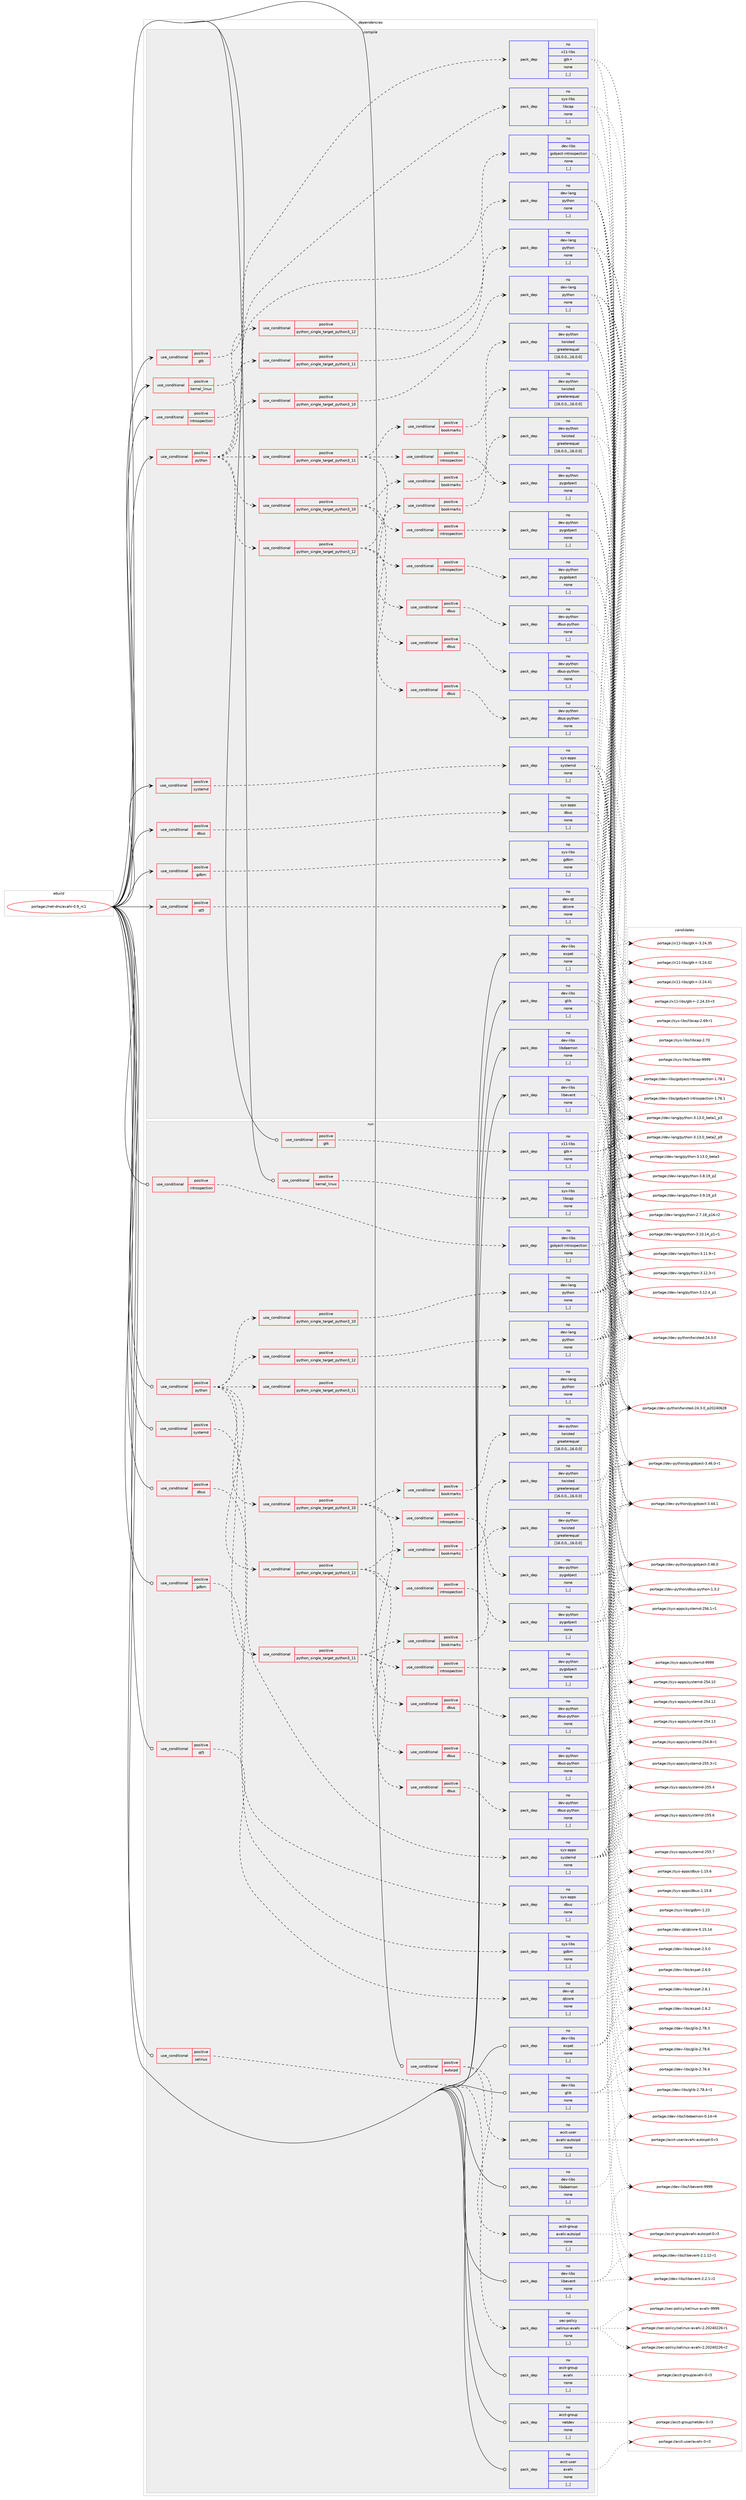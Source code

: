 digraph prolog {

# *************
# Graph options
# *************

newrank=true;
concentrate=true;
compound=true;
graph [rankdir=LR,fontname=Helvetica,fontsize=10,ranksep=1.5];#, ranksep=2.5, nodesep=0.2];
edge  [arrowhead=vee];
node  [fontname=Helvetica,fontsize=10];

# **********
# The ebuild
# **********

subgraph cluster_leftcol {
color=gray;
rank=same;
label=<<i>ebuild</i>>;
id [label="portage://net-dns/avahi-0.9_rc1", color=red, width=4, href="../net-dns/avahi-0.9_rc1.svg"];
}

# ****************
# The dependencies
# ****************

subgraph cluster_midcol {
color=gray;
label=<<i>dependencies</i>>;
subgraph cluster_compile {
fillcolor="#eeeeee";
style=filled;
label=<<i>compile</i>>;
subgraph cond86883 {
dependency336225 [label=<<TABLE BORDER="0" CELLBORDER="1" CELLSPACING="0" CELLPADDING="4"><TR><TD ROWSPAN="3" CELLPADDING="10">use_conditional</TD></TR><TR><TD>positive</TD></TR><TR><TD>dbus</TD></TR></TABLE>>, shape=none, color=red];
subgraph pack246809 {
dependency336226 [label=<<TABLE BORDER="0" CELLBORDER="1" CELLSPACING="0" CELLPADDING="4" WIDTH="220"><TR><TD ROWSPAN="6" CELLPADDING="30">pack_dep</TD></TR><TR><TD WIDTH="110">no</TD></TR><TR><TD>sys-apps</TD></TR><TR><TD>dbus</TD></TR><TR><TD>none</TD></TR><TR><TD>[,,]</TD></TR></TABLE>>, shape=none, color=blue];
}
dependency336225:e -> dependency336226:w [weight=20,style="dashed",arrowhead="vee"];
}
id:e -> dependency336225:w [weight=20,style="solid",arrowhead="vee"];
subgraph cond86884 {
dependency336227 [label=<<TABLE BORDER="0" CELLBORDER="1" CELLSPACING="0" CELLPADDING="4"><TR><TD ROWSPAN="3" CELLPADDING="10">use_conditional</TD></TR><TR><TD>positive</TD></TR><TR><TD>gdbm</TD></TR></TABLE>>, shape=none, color=red];
subgraph pack246810 {
dependency336228 [label=<<TABLE BORDER="0" CELLBORDER="1" CELLSPACING="0" CELLPADDING="4" WIDTH="220"><TR><TD ROWSPAN="6" CELLPADDING="30">pack_dep</TD></TR><TR><TD WIDTH="110">no</TD></TR><TR><TD>sys-libs</TD></TR><TR><TD>gdbm</TD></TR><TR><TD>none</TD></TR><TR><TD>[,,]</TD></TR></TABLE>>, shape=none, color=blue];
}
dependency336227:e -> dependency336228:w [weight=20,style="dashed",arrowhead="vee"];
}
id:e -> dependency336227:w [weight=20,style="solid",arrowhead="vee"];
subgraph cond86885 {
dependency336229 [label=<<TABLE BORDER="0" CELLBORDER="1" CELLSPACING="0" CELLPADDING="4"><TR><TD ROWSPAN="3" CELLPADDING="10">use_conditional</TD></TR><TR><TD>positive</TD></TR><TR><TD>gtk</TD></TR></TABLE>>, shape=none, color=red];
subgraph pack246811 {
dependency336230 [label=<<TABLE BORDER="0" CELLBORDER="1" CELLSPACING="0" CELLPADDING="4" WIDTH="220"><TR><TD ROWSPAN="6" CELLPADDING="30">pack_dep</TD></TR><TR><TD WIDTH="110">no</TD></TR><TR><TD>x11-libs</TD></TR><TR><TD>gtk+</TD></TR><TR><TD>none</TD></TR><TR><TD>[,,]</TD></TR></TABLE>>, shape=none, color=blue];
}
dependency336229:e -> dependency336230:w [weight=20,style="dashed",arrowhead="vee"];
}
id:e -> dependency336229:w [weight=20,style="solid",arrowhead="vee"];
subgraph cond86886 {
dependency336231 [label=<<TABLE BORDER="0" CELLBORDER="1" CELLSPACING="0" CELLPADDING="4"><TR><TD ROWSPAN="3" CELLPADDING="10">use_conditional</TD></TR><TR><TD>positive</TD></TR><TR><TD>introspection</TD></TR></TABLE>>, shape=none, color=red];
subgraph pack246812 {
dependency336232 [label=<<TABLE BORDER="0" CELLBORDER="1" CELLSPACING="0" CELLPADDING="4" WIDTH="220"><TR><TD ROWSPAN="6" CELLPADDING="30">pack_dep</TD></TR><TR><TD WIDTH="110">no</TD></TR><TR><TD>dev-libs</TD></TR><TR><TD>gobject-introspection</TD></TR><TR><TD>none</TD></TR><TR><TD>[,,]</TD></TR></TABLE>>, shape=none, color=blue];
}
dependency336231:e -> dependency336232:w [weight=20,style="dashed",arrowhead="vee"];
}
id:e -> dependency336231:w [weight=20,style="solid",arrowhead="vee"];
subgraph cond86887 {
dependency336233 [label=<<TABLE BORDER="0" CELLBORDER="1" CELLSPACING="0" CELLPADDING="4"><TR><TD ROWSPAN="3" CELLPADDING="10">use_conditional</TD></TR><TR><TD>positive</TD></TR><TR><TD>kernel_linux</TD></TR></TABLE>>, shape=none, color=red];
subgraph pack246813 {
dependency336234 [label=<<TABLE BORDER="0" CELLBORDER="1" CELLSPACING="0" CELLPADDING="4" WIDTH="220"><TR><TD ROWSPAN="6" CELLPADDING="30">pack_dep</TD></TR><TR><TD WIDTH="110">no</TD></TR><TR><TD>sys-libs</TD></TR><TR><TD>libcap</TD></TR><TR><TD>none</TD></TR><TR><TD>[,,]</TD></TR></TABLE>>, shape=none, color=blue];
}
dependency336233:e -> dependency336234:w [weight=20,style="dashed",arrowhead="vee"];
}
id:e -> dependency336233:w [weight=20,style="solid",arrowhead="vee"];
subgraph cond86888 {
dependency336235 [label=<<TABLE BORDER="0" CELLBORDER="1" CELLSPACING="0" CELLPADDING="4"><TR><TD ROWSPAN="3" CELLPADDING="10">use_conditional</TD></TR><TR><TD>positive</TD></TR><TR><TD>python</TD></TR></TABLE>>, shape=none, color=red];
subgraph cond86889 {
dependency336236 [label=<<TABLE BORDER="0" CELLBORDER="1" CELLSPACING="0" CELLPADDING="4"><TR><TD ROWSPAN="3" CELLPADDING="10">use_conditional</TD></TR><TR><TD>positive</TD></TR><TR><TD>python_single_target_python3_10</TD></TR></TABLE>>, shape=none, color=red];
subgraph pack246814 {
dependency336237 [label=<<TABLE BORDER="0" CELLBORDER="1" CELLSPACING="0" CELLPADDING="4" WIDTH="220"><TR><TD ROWSPAN="6" CELLPADDING="30">pack_dep</TD></TR><TR><TD WIDTH="110">no</TD></TR><TR><TD>dev-lang</TD></TR><TR><TD>python</TD></TR><TR><TD>none</TD></TR><TR><TD>[,,]</TD></TR></TABLE>>, shape=none, color=blue];
}
dependency336236:e -> dependency336237:w [weight=20,style="dashed",arrowhead="vee"];
}
dependency336235:e -> dependency336236:w [weight=20,style="dashed",arrowhead="vee"];
subgraph cond86890 {
dependency336238 [label=<<TABLE BORDER="0" CELLBORDER="1" CELLSPACING="0" CELLPADDING="4"><TR><TD ROWSPAN="3" CELLPADDING="10">use_conditional</TD></TR><TR><TD>positive</TD></TR><TR><TD>python_single_target_python3_11</TD></TR></TABLE>>, shape=none, color=red];
subgraph pack246815 {
dependency336239 [label=<<TABLE BORDER="0" CELLBORDER="1" CELLSPACING="0" CELLPADDING="4" WIDTH="220"><TR><TD ROWSPAN="6" CELLPADDING="30">pack_dep</TD></TR><TR><TD WIDTH="110">no</TD></TR><TR><TD>dev-lang</TD></TR><TR><TD>python</TD></TR><TR><TD>none</TD></TR><TR><TD>[,,]</TD></TR></TABLE>>, shape=none, color=blue];
}
dependency336238:e -> dependency336239:w [weight=20,style="dashed",arrowhead="vee"];
}
dependency336235:e -> dependency336238:w [weight=20,style="dashed",arrowhead="vee"];
subgraph cond86891 {
dependency336240 [label=<<TABLE BORDER="0" CELLBORDER="1" CELLSPACING="0" CELLPADDING="4"><TR><TD ROWSPAN="3" CELLPADDING="10">use_conditional</TD></TR><TR><TD>positive</TD></TR><TR><TD>python_single_target_python3_12</TD></TR></TABLE>>, shape=none, color=red];
subgraph pack246816 {
dependency336241 [label=<<TABLE BORDER="0" CELLBORDER="1" CELLSPACING="0" CELLPADDING="4" WIDTH="220"><TR><TD ROWSPAN="6" CELLPADDING="30">pack_dep</TD></TR><TR><TD WIDTH="110">no</TD></TR><TR><TD>dev-lang</TD></TR><TR><TD>python</TD></TR><TR><TD>none</TD></TR><TR><TD>[,,]</TD></TR></TABLE>>, shape=none, color=blue];
}
dependency336240:e -> dependency336241:w [weight=20,style="dashed",arrowhead="vee"];
}
dependency336235:e -> dependency336240:w [weight=20,style="dashed",arrowhead="vee"];
subgraph cond86892 {
dependency336242 [label=<<TABLE BORDER="0" CELLBORDER="1" CELLSPACING="0" CELLPADDING="4"><TR><TD ROWSPAN="3" CELLPADDING="10">use_conditional</TD></TR><TR><TD>positive</TD></TR><TR><TD>python_single_target_python3_10</TD></TR></TABLE>>, shape=none, color=red];
subgraph cond86893 {
dependency336243 [label=<<TABLE BORDER="0" CELLBORDER="1" CELLSPACING="0" CELLPADDING="4"><TR><TD ROWSPAN="3" CELLPADDING="10">use_conditional</TD></TR><TR><TD>positive</TD></TR><TR><TD>bookmarks</TD></TR></TABLE>>, shape=none, color=red];
subgraph pack246817 {
dependency336244 [label=<<TABLE BORDER="0" CELLBORDER="1" CELLSPACING="0" CELLPADDING="4" WIDTH="220"><TR><TD ROWSPAN="6" CELLPADDING="30">pack_dep</TD></TR><TR><TD WIDTH="110">no</TD></TR><TR><TD>dev-python</TD></TR><TR><TD>twisted</TD></TR><TR><TD>greaterequal</TD></TR><TR><TD>[16.0.0,,,16.0.0]</TD></TR></TABLE>>, shape=none, color=blue];
}
dependency336243:e -> dependency336244:w [weight=20,style="dashed",arrowhead="vee"];
}
dependency336242:e -> dependency336243:w [weight=20,style="dashed",arrowhead="vee"];
subgraph cond86894 {
dependency336245 [label=<<TABLE BORDER="0" CELLBORDER="1" CELLSPACING="0" CELLPADDING="4"><TR><TD ROWSPAN="3" CELLPADDING="10">use_conditional</TD></TR><TR><TD>positive</TD></TR><TR><TD>dbus</TD></TR></TABLE>>, shape=none, color=red];
subgraph pack246818 {
dependency336246 [label=<<TABLE BORDER="0" CELLBORDER="1" CELLSPACING="0" CELLPADDING="4" WIDTH="220"><TR><TD ROWSPAN="6" CELLPADDING="30">pack_dep</TD></TR><TR><TD WIDTH="110">no</TD></TR><TR><TD>dev-python</TD></TR><TR><TD>dbus-python</TD></TR><TR><TD>none</TD></TR><TR><TD>[,,]</TD></TR></TABLE>>, shape=none, color=blue];
}
dependency336245:e -> dependency336246:w [weight=20,style="dashed",arrowhead="vee"];
}
dependency336242:e -> dependency336245:w [weight=20,style="dashed",arrowhead="vee"];
subgraph cond86895 {
dependency336247 [label=<<TABLE BORDER="0" CELLBORDER="1" CELLSPACING="0" CELLPADDING="4"><TR><TD ROWSPAN="3" CELLPADDING="10">use_conditional</TD></TR><TR><TD>positive</TD></TR><TR><TD>introspection</TD></TR></TABLE>>, shape=none, color=red];
subgraph pack246819 {
dependency336248 [label=<<TABLE BORDER="0" CELLBORDER="1" CELLSPACING="0" CELLPADDING="4" WIDTH="220"><TR><TD ROWSPAN="6" CELLPADDING="30">pack_dep</TD></TR><TR><TD WIDTH="110">no</TD></TR><TR><TD>dev-python</TD></TR><TR><TD>pygobject</TD></TR><TR><TD>none</TD></TR><TR><TD>[,,]</TD></TR></TABLE>>, shape=none, color=blue];
}
dependency336247:e -> dependency336248:w [weight=20,style="dashed",arrowhead="vee"];
}
dependency336242:e -> dependency336247:w [weight=20,style="dashed",arrowhead="vee"];
}
dependency336235:e -> dependency336242:w [weight=20,style="dashed",arrowhead="vee"];
subgraph cond86896 {
dependency336249 [label=<<TABLE BORDER="0" CELLBORDER="1" CELLSPACING="0" CELLPADDING="4"><TR><TD ROWSPAN="3" CELLPADDING="10">use_conditional</TD></TR><TR><TD>positive</TD></TR><TR><TD>python_single_target_python3_11</TD></TR></TABLE>>, shape=none, color=red];
subgraph cond86897 {
dependency336250 [label=<<TABLE BORDER="0" CELLBORDER="1" CELLSPACING="0" CELLPADDING="4"><TR><TD ROWSPAN="3" CELLPADDING="10">use_conditional</TD></TR><TR><TD>positive</TD></TR><TR><TD>bookmarks</TD></TR></TABLE>>, shape=none, color=red];
subgraph pack246820 {
dependency336251 [label=<<TABLE BORDER="0" CELLBORDER="1" CELLSPACING="0" CELLPADDING="4" WIDTH="220"><TR><TD ROWSPAN="6" CELLPADDING="30">pack_dep</TD></TR><TR><TD WIDTH="110">no</TD></TR><TR><TD>dev-python</TD></TR><TR><TD>twisted</TD></TR><TR><TD>greaterequal</TD></TR><TR><TD>[16.0.0,,,16.0.0]</TD></TR></TABLE>>, shape=none, color=blue];
}
dependency336250:e -> dependency336251:w [weight=20,style="dashed",arrowhead="vee"];
}
dependency336249:e -> dependency336250:w [weight=20,style="dashed",arrowhead="vee"];
subgraph cond86898 {
dependency336252 [label=<<TABLE BORDER="0" CELLBORDER="1" CELLSPACING="0" CELLPADDING="4"><TR><TD ROWSPAN="3" CELLPADDING="10">use_conditional</TD></TR><TR><TD>positive</TD></TR><TR><TD>dbus</TD></TR></TABLE>>, shape=none, color=red];
subgraph pack246821 {
dependency336253 [label=<<TABLE BORDER="0" CELLBORDER="1" CELLSPACING="0" CELLPADDING="4" WIDTH="220"><TR><TD ROWSPAN="6" CELLPADDING="30">pack_dep</TD></TR><TR><TD WIDTH="110">no</TD></TR><TR><TD>dev-python</TD></TR><TR><TD>dbus-python</TD></TR><TR><TD>none</TD></TR><TR><TD>[,,]</TD></TR></TABLE>>, shape=none, color=blue];
}
dependency336252:e -> dependency336253:w [weight=20,style="dashed",arrowhead="vee"];
}
dependency336249:e -> dependency336252:w [weight=20,style="dashed",arrowhead="vee"];
subgraph cond86899 {
dependency336254 [label=<<TABLE BORDER="0" CELLBORDER="1" CELLSPACING="0" CELLPADDING="4"><TR><TD ROWSPAN="3" CELLPADDING="10">use_conditional</TD></TR><TR><TD>positive</TD></TR><TR><TD>introspection</TD></TR></TABLE>>, shape=none, color=red];
subgraph pack246822 {
dependency336255 [label=<<TABLE BORDER="0" CELLBORDER="1" CELLSPACING="0" CELLPADDING="4" WIDTH="220"><TR><TD ROWSPAN="6" CELLPADDING="30">pack_dep</TD></TR><TR><TD WIDTH="110">no</TD></TR><TR><TD>dev-python</TD></TR><TR><TD>pygobject</TD></TR><TR><TD>none</TD></TR><TR><TD>[,,]</TD></TR></TABLE>>, shape=none, color=blue];
}
dependency336254:e -> dependency336255:w [weight=20,style="dashed",arrowhead="vee"];
}
dependency336249:e -> dependency336254:w [weight=20,style="dashed",arrowhead="vee"];
}
dependency336235:e -> dependency336249:w [weight=20,style="dashed",arrowhead="vee"];
subgraph cond86900 {
dependency336256 [label=<<TABLE BORDER="0" CELLBORDER="1" CELLSPACING="0" CELLPADDING="4"><TR><TD ROWSPAN="3" CELLPADDING="10">use_conditional</TD></TR><TR><TD>positive</TD></TR><TR><TD>python_single_target_python3_12</TD></TR></TABLE>>, shape=none, color=red];
subgraph cond86901 {
dependency336257 [label=<<TABLE BORDER="0" CELLBORDER="1" CELLSPACING="0" CELLPADDING="4"><TR><TD ROWSPAN="3" CELLPADDING="10">use_conditional</TD></TR><TR><TD>positive</TD></TR><TR><TD>bookmarks</TD></TR></TABLE>>, shape=none, color=red];
subgraph pack246823 {
dependency336258 [label=<<TABLE BORDER="0" CELLBORDER="1" CELLSPACING="0" CELLPADDING="4" WIDTH="220"><TR><TD ROWSPAN="6" CELLPADDING="30">pack_dep</TD></TR><TR><TD WIDTH="110">no</TD></TR><TR><TD>dev-python</TD></TR><TR><TD>twisted</TD></TR><TR><TD>greaterequal</TD></TR><TR><TD>[16.0.0,,,16.0.0]</TD></TR></TABLE>>, shape=none, color=blue];
}
dependency336257:e -> dependency336258:w [weight=20,style="dashed",arrowhead="vee"];
}
dependency336256:e -> dependency336257:w [weight=20,style="dashed",arrowhead="vee"];
subgraph cond86902 {
dependency336259 [label=<<TABLE BORDER="0" CELLBORDER="1" CELLSPACING="0" CELLPADDING="4"><TR><TD ROWSPAN="3" CELLPADDING="10">use_conditional</TD></TR><TR><TD>positive</TD></TR><TR><TD>dbus</TD></TR></TABLE>>, shape=none, color=red];
subgraph pack246824 {
dependency336260 [label=<<TABLE BORDER="0" CELLBORDER="1" CELLSPACING="0" CELLPADDING="4" WIDTH="220"><TR><TD ROWSPAN="6" CELLPADDING="30">pack_dep</TD></TR><TR><TD WIDTH="110">no</TD></TR><TR><TD>dev-python</TD></TR><TR><TD>dbus-python</TD></TR><TR><TD>none</TD></TR><TR><TD>[,,]</TD></TR></TABLE>>, shape=none, color=blue];
}
dependency336259:e -> dependency336260:w [weight=20,style="dashed",arrowhead="vee"];
}
dependency336256:e -> dependency336259:w [weight=20,style="dashed",arrowhead="vee"];
subgraph cond86903 {
dependency336261 [label=<<TABLE BORDER="0" CELLBORDER="1" CELLSPACING="0" CELLPADDING="4"><TR><TD ROWSPAN="3" CELLPADDING="10">use_conditional</TD></TR><TR><TD>positive</TD></TR><TR><TD>introspection</TD></TR></TABLE>>, shape=none, color=red];
subgraph pack246825 {
dependency336262 [label=<<TABLE BORDER="0" CELLBORDER="1" CELLSPACING="0" CELLPADDING="4" WIDTH="220"><TR><TD ROWSPAN="6" CELLPADDING="30">pack_dep</TD></TR><TR><TD WIDTH="110">no</TD></TR><TR><TD>dev-python</TD></TR><TR><TD>pygobject</TD></TR><TR><TD>none</TD></TR><TR><TD>[,,]</TD></TR></TABLE>>, shape=none, color=blue];
}
dependency336261:e -> dependency336262:w [weight=20,style="dashed",arrowhead="vee"];
}
dependency336256:e -> dependency336261:w [weight=20,style="dashed",arrowhead="vee"];
}
dependency336235:e -> dependency336256:w [weight=20,style="dashed",arrowhead="vee"];
}
id:e -> dependency336235:w [weight=20,style="solid",arrowhead="vee"];
subgraph cond86904 {
dependency336263 [label=<<TABLE BORDER="0" CELLBORDER="1" CELLSPACING="0" CELLPADDING="4"><TR><TD ROWSPAN="3" CELLPADDING="10">use_conditional</TD></TR><TR><TD>positive</TD></TR><TR><TD>qt5</TD></TR></TABLE>>, shape=none, color=red];
subgraph pack246826 {
dependency336264 [label=<<TABLE BORDER="0" CELLBORDER="1" CELLSPACING="0" CELLPADDING="4" WIDTH="220"><TR><TD ROWSPAN="6" CELLPADDING="30">pack_dep</TD></TR><TR><TD WIDTH="110">no</TD></TR><TR><TD>dev-qt</TD></TR><TR><TD>qtcore</TD></TR><TR><TD>none</TD></TR><TR><TD>[,,]</TD></TR></TABLE>>, shape=none, color=blue];
}
dependency336263:e -> dependency336264:w [weight=20,style="dashed",arrowhead="vee"];
}
id:e -> dependency336263:w [weight=20,style="solid",arrowhead="vee"];
subgraph cond86905 {
dependency336265 [label=<<TABLE BORDER="0" CELLBORDER="1" CELLSPACING="0" CELLPADDING="4"><TR><TD ROWSPAN="3" CELLPADDING="10">use_conditional</TD></TR><TR><TD>positive</TD></TR><TR><TD>systemd</TD></TR></TABLE>>, shape=none, color=red];
subgraph pack246827 {
dependency336266 [label=<<TABLE BORDER="0" CELLBORDER="1" CELLSPACING="0" CELLPADDING="4" WIDTH="220"><TR><TD ROWSPAN="6" CELLPADDING="30">pack_dep</TD></TR><TR><TD WIDTH="110">no</TD></TR><TR><TD>sys-apps</TD></TR><TR><TD>systemd</TD></TR><TR><TD>none</TD></TR><TR><TD>[,,]</TD></TR></TABLE>>, shape=none, color=blue];
}
dependency336265:e -> dependency336266:w [weight=20,style="dashed",arrowhead="vee"];
}
id:e -> dependency336265:w [weight=20,style="solid",arrowhead="vee"];
subgraph pack246828 {
dependency336267 [label=<<TABLE BORDER="0" CELLBORDER="1" CELLSPACING="0" CELLPADDING="4" WIDTH="220"><TR><TD ROWSPAN="6" CELLPADDING="30">pack_dep</TD></TR><TR><TD WIDTH="110">no</TD></TR><TR><TD>dev-libs</TD></TR><TR><TD>expat</TD></TR><TR><TD>none</TD></TR><TR><TD>[,,]</TD></TR></TABLE>>, shape=none, color=blue];
}
id:e -> dependency336267:w [weight=20,style="solid",arrowhead="vee"];
subgraph pack246829 {
dependency336268 [label=<<TABLE BORDER="0" CELLBORDER="1" CELLSPACING="0" CELLPADDING="4" WIDTH="220"><TR><TD ROWSPAN="6" CELLPADDING="30">pack_dep</TD></TR><TR><TD WIDTH="110">no</TD></TR><TR><TD>dev-libs</TD></TR><TR><TD>glib</TD></TR><TR><TD>none</TD></TR><TR><TD>[,,]</TD></TR></TABLE>>, shape=none, color=blue];
}
id:e -> dependency336268:w [weight=20,style="solid",arrowhead="vee"];
subgraph pack246830 {
dependency336269 [label=<<TABLE BORDER="0" CELLBORDER="1" CELLSPACING="0" CELLPADDING="4" WIDTH="220"><TR><TD ROWSPAN="6" CELLPADDING="30">pack_dep</TD></TR><TR><TD WIDTH="110">no</TD></TR><TR><TD>dev-libs</TD></TR><TR><TD>libdaemon</TD></TR><TR><TD>none</TD></TR><TR><TD>[,,]</TD></TR></TABLE>>, shape=none, color=blue];
}
id:e -> dependency336269:w [weight=20,style="solid",arrowhead="vee"];
subgraph pack246831 {
dependency336270 [label=<<TABLE BORDER="0" CELLBORDER="1" CELLSPACING="0" CELLPADDING="4" WIDTH="220"><TR><TD ROWSPAN="6" CELLPADDING="30">pack_dep</TD></TR><TR><TD WIDTH="110">no</TD></TR><TR><TD>dev-libs</TD></TR><TR><TD>libevent</TD></TR><TR><TD>none</TD></TR><TR><TD>[,,]</TD></TR></TABLE>>, shape=none, color=blue];
}
id:e -> dependency336270:w [weight=20,style="solid",arrowhead="vee"];
}
subgraph cluster_compileandrun {
fillcolor="#eeeeee";
style=filled;
label=<<i>compile and run</i>>;
}
subgraph cluster_run {
fillcolor="#eeeeee";
style=filled;
label=<<i>run</i>>;
subgraph cond86906 {
dependency336271 [label=<<TABLE BORDER="0" CELLBORDER="1" CELLSPACING="0" CELLPADDING="4"><TR><TD ROWSPAN="3" CELLPADDING="10">use_conditional</TD></TR><TR><TD>positive</TD></TR><TR><TD>autoipd</TD></TR></TABLE>>, shape=none, color=red];
subgraph pack246832 {
dependency336272 [label=<<TABLE BORDER="0" CELLBORDER="1" CELLSPACING="0" CELLPADDING="4" WIDTH="220"><TR><TD ROWSPAN="6" CELLPADDING="30">pack_dep</TD></TR><TR><TD WIDTH="110">no</TD></TR><TR><TD>acct-user</TD></TR><TR><TD>avahi-autoipd</TD></TR><TR><TD>none</TD></TR><TR><TD>[,,]</TD></TR></TABLE>>, shape=none, color=blue];
}
dependency336271:e -> dependency336272:w [weight=20,style="dashed",arrowhead="vee"];
subgraph pack246833 {
dependency336273 [label=<<TABLE BORDER="0" CELLBORDER="1" CELLSPACING="0" CELLPADDING="4" WIDTH="220"><TR><TD ROWSPAN="6" CELLPADDING="30">pack_dep</TD></TR><TR><TD WIDTH="110">no</TD></TR><TR><TD>acct-group</TD></TR><TR><TD>avahi-autoipd</TD></TR><TR><TD>none</TD></TR><TR><TD>[,,]</TD></TR></TABLE>>, shape=none, color=blue];
}
dependency336271:e -> dependency336273:w [weight=20,style="dashed",arrowhead="vee"];
}
id:e -> dependency336271:w [weight=20,style="solid",arrowhead="odot"];
subgraph cond86907 {
dependency336274 [label=<<TABLE BORDER="0" CELLBORDER="1" CELLSPACING="0" CELLPADDING="4"><TR><TD ROWSPAN="3" CELLPADDING="10">use_conditional</TD></TR><TR><TD>positive</TD></TR><TR><TD>dbus</TD></TR></TABLE>>, shape=none, color=red];
subgraph pack246834 {
dependency336275 [label=<<TABLE BORDER="0" CELLBORDER="1" CELLSPACING="0" CELLPADDING="4" WIDTH="220"><TR><TD ROWSPAN="6" CELLPADDING="30">pack_dep</TD></TR><TR><TD WIDTH="110">no</TD></TR><TR><TD>sys-apps</TD></TR><TR><TD>dbus</TD></TR><TR><TD>none</TD></TR><TR><TD>[,,]</TD></TR></TABLE>>, shape=none, color=blue];
}
dependency336274:e -> dependency336275:w [weight=20,style="dashed",arrowhead="vee"];
}
id:e -> dependency336274:w [weight=20,style="solid",arrowhead="odot"];
subgraph cond86908 {
dependency336276 [label=<<TABLE BORDER="0" CELLBORDER="1" CELLSPACING="0" CELLPADDING="4"><TR><TD ROWSPAN="3" CELLPADDING="10">use_conditional</TD></TR><TR><TD>positive</TD></TR><TR><TD>gdbm</TD></TR></TABLE>>, shape=none, color=red];
subgraph pack246835 {
dependency336277 [label=<<TABLE BORDER="0" CELLBORDER="1" CELLSPACING="0" CELLPADDING="4" WIDTH="220"><TR><TD ROWSPAN="6" CELLPADDING="30">pack_dep</TD></TR><TR><TD WIDTH="110">no</TD></TR><TR><TD>sys-libs</TD></TR><TR><TD>gdbm</TD></TR><TR><TD>none</TD></TR><TR><TD>[,,]</TD></TR></TABLE>>, shape=none, color=blue];
}
dependency336276:e -> dependency336277:w [weight=20,style="dashed",arrowhead="vee"];
}
id:e -> dependency336276:w [weight=20,style="solid",arrowhead="odot"];
subgraph cond86909 {
dependency336278 [label=<<TABLE BORDER="0" CELLBORDER="1" CELLSPACING="0" CELLPADDING="4"><TR><TD ROWSPAN="3" CELLPADDING="10">use_conditional</TD></TR><TR><TD>positive</TD></TR><TR><TD>gtk</TD></TR></TABLE>>, shape=none, color=red];
subgraph pack246836 {
dependency336279 [label=<<TABLE BORDER="0" CELLBORDER="1" CELLSPACING="0" CELLPADDING="4" WIDTH="220"><TR><TD ROWSPAN="6" CELLPADDING="30">pack_dep</TD></TR><TR><TD WIDTH="110">no</TD></TR><TR><TD>x11-libs</TD></TR><TR><TD>gtk+</TD></TR><TR><TD>none</TD></TR><TR><TD>[,,]</TD></TR></TABLE>>, shape=none, color=blue];
}
dependency336278:e -> dependency336279:w [weight=20,style="dashed",arrowhead="vee"];
}
id:e -> dependency336278:w [weight=20,style="solid",arrowhead="odot"];
subgraph cond86910 {
dependency336280 [label=<<TABLE BORDER="0" CELLBORDER="1" CELLSPACING="0" CELLPADDING="4"><TR><TD ROWSPAN="3" CELLPADDING="10">use_conditional</TD></TR><TR><TD>positive</TD></TR><TR><TD>introspection</TD></TR></TABLE>>, shape=none, color=red];
subgraph pack246837 {
dependency336281 [label=<<TABLE BORDER="0" CELLBORDER="1" CELLSPACING="0" CELLPADDING="4" WIDTH="220"><TR><TD ROWSPAN="6" CELLPADDING="30">pack_dep</TD></TR><TR><TD WIDTH="110">no</TD></TR><TR><TD>dev-libs</TD></TR><TR><TD>gobject-introspection</TD></TR><TR><TD>none</TD></TR><TR><TD>[,,]</TD></TR></TABLE>>, shape=none, color=blue];
}
dependency336280:e -> dependency336281:w [weight=20,style="dashed",arrowhead="vee"];
}
id:e -> dependency336280:w [weight=20,style="solid",arrowhead="odot"];
subgraph cond86911 {
dependency336282 [label=<<TABLE BORDER="0" CELLBORDER="1" CELLSPACING="0" CELLPADDING="4"><TR><TD ROWSPAN="3" CELLPADDING="10">use_conditional</TD></TR><TR><TD>positive</TD></TR><TR><TD>kernel_linux</TD></TR></TABLE>>, shape=none, color=red];
subgraph pack246838 {
dependency336283 [label=<<TABLE BORDER="0" CELLBORDER="1" CELLSPACING="0" CELLPADDING="4" WIDTH="220"><TR><TD ROWSPAN="6" CELLPADDING="30">pack_dep</TD></TR><TR><TD WIDTH="110">no</TD></TR><TR><TD>sys-libs</TD></TR><TR><TD>libcap</TD></TR><TR><TD>none</TD></TR><TR><TD>[,,]</TD></TR></TABLE>>, shape=none, color=blue];
}
dependency336282:e -> dependency336283:w [weight=20,style="dashed",arrowhead="vee"];
}
id:e -> dependency336282:w [weight=20,style="solid",arrowhead="odot"];
subgraph cond86912 {
dependency336284 [label=<<TABLE BORDER="0" CELLBORDER="1" CELLSPACING="0" CELLPADDING="4"><TR><TD ROWSPAN="3" CELLPADDING="10">use_conditional</TD></TR><TR><TD>positive</TD></TR><TR><TD>python</TD></TR></TABLE>>, shape=none, color=red];
subgraph cond86913 {
dependency336285 [label=<<TABLE BORDER="0" CELLBORDER="1" CELLSPACING="0" CELLPADDING="4"><TR><TD ROWSPAN="3" CELLPADDING="10">use_conditional</TD></TR><TR><TD>positive</TD></TR><TR><TD>python_single_target_python3_10</TD></TR></TABLE>>, shape=none, color=red];
subgraph pack246839 {
dependency336286 [label=<<TABLE BORDER="0" CELLBORDER="1" CELLSPACING="0" CELLPADDING="4" WIDTH="220"><TR><TD ROWSPAN="6" CELLPADDING="30">pack_dep</TD></TR><TR><TD WIDTH="110">no</TD></TR><TR><TD>dev-lang</TD></TR><TR><TD>python</TD></TR><TR><TD>none</TD></TR><TR><TD>[,,]</TD></TR></TABLE>>, shape=none, color=blue];
}
dependency336285:e -> dependency336286:w [weight=20,style="dashed",arrowhead="vee"];
}
dependency336284:e -> dependency336285:w [weight=20,style="dashed",arrowhead="vee"];
subgraph cond86914 {
dependency336287 [label=<<TABLE BORDER="0" CELLBORDER="1" CELLSPACING="0" CELLPADDING="4"><TR><TD ROWSPAN="3" CELLPADDING="10">use_conditional</TD></TR><TR><TD>positive</TD></TR><TR><TD>python_single_target_python3_11</TD></TR></TABLE>>, shape=none, color=red];
subgraph pack246840 {
dependency336288 [label=<<TABLE BORDER="0" CELLBORDER="1" CELLSPACING="0" CELLPADDING="4" WIDTH="220"><TR><TD ROWSPAN="6" CELLPADDING="30">pack_dep</TD></TR><TR><TD WIDTH="110">no</TD></TR><TR><TD>dev-lang</TD></TR><TR><TD>python</TD></TR><TR><TD>none</TD></TR><TR><TD>[,,]</TD></TR></TABLE>>, shape=none, color=blue];
}
dependency336287:e -> dependency336288:w [weight=20,style="dashed",arrowhead="vee"];
}
dependency336284:e -> dependency336287:w [weight=20,style="dashed",arrowhead="vee"];
subgraph cond86915 {
dependency336289 [label=<<TABLE BORDER="0" CELLBORDER="1" CELLSPACING="0" CELLPADDING="4"><TR><TD ROWSPAN="3" CELLPADDING="10">use_conditional</TD></TR><TR><TD>positive</TD></TR><TR><TD>python_single_target_python3_12</TD></TR></TABLE>>, shape=none, color=red];
subgraph pack246841 {
dependency336290 [label=<<TABLE BORDER="0" CELLBORDER="1" CELLSPACING="0" CELLPADDING="4" WIDTH="220"><TR><TD ROWSPAN="6" CELLPADDING="30">pack_dep</TD></TR><TR><TD WIDTH="110">no</TD></TR><TR><TD>dev-lang</TD></TR><TR><TD>python</TD></TR><TR><TD>none</TD></TR><TR><TD>[,,]</TD></TR></TABLE>>, shape=none, color=blue];
}
dependency336289:e -> dependency336290:w [weight=20,style="dashed",arrowhead="vee"];
}
dependency336284:e -> dependency336289:w [weight=20,style="dashed",arrowhead="vee"];
subgraph cond86916 {
dependency336291 [label=<<TABLE BORDER="0" CELLBORDER="1" CELLSPACING="0" CELLPADDING="4"><TR><TD ROWSPAN="3" CELLPADDING="10">use_conditional</TD></TR><TR><TD>positive</TD></TR><TR><TD>python_single_target_python3_10</TD></TR></TABLE>>, shape=none, color=red];
subgraph cond86917 {
dependency336292 [label=<<TABLE BORDER="0" CELLBORDER="1" CELLSPACING="0" CELLPADDING="4"><TR><TD ROWSPAN="3" CELLPADDING="10">use_conditional</TD></TR><TR><TD>positive</TD></TR><TR><TD>bookmarks</TD></TR></TABLE>>, shape=none, color=red];
subgraph pack246842 {
dependency336293 [label=<<TABLE BORDER="0" CELLBORDER="1" CELLSPACING="0" CELLPADDING="4" WIDTH="220"><TR><TD ROWSPAN="6" CELLPADDING="30">pack_dep</TD></TR><TR><TD WIDTH="110">no</TD></TR><TR><TD>dev-python</TD></TR><TR><TD>twisted</TD></TR><TR><TD>greaterequal</TD></TR><TR><TD>[16.0.0,,,16.0.0]</TD></TR></TABLE>>, shape=none, color=blue];
}
dependency336292:e -> dependency336293:w [weight=20,style="dashed",arrowhead="vee"];
}
dependency336291:e -> dependency336292:w [weight=20,style="dashed",arrowhead="vee"];
subgraph cond86918 {
dependency336294 [label=<<TABLE BORDER="0" CELLBORDER="1" CELLSPACING="0" CELLPADDING="4"><TR><TD ROWSPAN="3" CELLPADDING="10">use_conditional</TD></TR><TR><TD>positive</TD></TR><TR><TD>dbus</TD></TR></TABLE>>, shape=none, color=red];
subgraph pack246843 {
dependency336295 [label=<<TABLE BORDER="0" CELLBORDER="1" CELLSPACING="0" CELLPADDING="4" WIDTH="220"><TR><TD ROWSPAN="6" CELLPADDING="30">pack_dep</TD></TR><TR><TD WIDTH="110">no</TD></TR><TR><TD>dev-python</TD></TR><TR><TD>dbus-python</TD></TR><TR><TD>none</TD></TR><TR><TD>[,,]</TD></TR></TABLE>>, shape=none, color=blue];
}
dependency336294:e -> dependency336295:w [weight=20,style="dashed",arrowhead="vee"];
}
dependency336291:e -> dependency336294:w [weight=20,style="dashed",arrowhead="vee"];
subgraph cond86919 {
dependency336296 [label=<<TABLE BORDER="0" CELLBORDER="1" CELLSPACING="0" CELLPADDING="4"><TR><TD ROWSPAN="3" CELLPADDING="10">use_conditional</TD></TR><TR><TD>positive</TD></TR><TR><TD>introspection</TD></TR></TABLE>>, shape=none, color=red];
subgraph pack246844 {
dependency336297 [label=<<TABLE BORDER="0" CELLBORDER="1" CELLSPACING="0" CELLPADDING="4" WIDTH="220"><TR><TD ROWSPAN="6" CELLPADDING="30">pack_dep</TD></TR><TR><TD WIDTH="110">no</TD></TR><TR><TD>dev-python</TD></TR><TR><TD>pygobject</TD></TR><TR><TD>none</TD></TR><TR><TD>[,,]</TD></TR></TABLE>>, shape=none, color=blue];
}
dependency336296:e -> dependency336297:w [weight=20,style="dashed",arrowhead="vee"];
}
dependency336291:e -> dependency336296:w [weight=20,style="dashed",arrowhead="vee"];
}
dependency336284:e -> dependency336291:w [weight=20,style="dashed",arrowhead="vee"];
subgraph cond86920 {
dependency336298 [label=<<TABLE BORDER="0" CELLBORDER="1" CELLSPACING="0" CELLPADDING="4"><TR><TD ROWSPAN="3" CELLPADDING="10">use_conditional</TD></TR><TR><TD>positive</TD></TR><TR><TD>python_single_target_python3_11</TD></TR></TABLE>>, shape=none, color=red];
subgraph cond86921 {
dependency336299 [label=<<TABLE BORDER="0" CELLBORDER="1" CELLSPACING="0" CELLPADDING="4"><TR><TD ROWSPAN="3" CELLPADDING="10">use_conditional</TD></TR><TR><TD>positive</TD></TR><TR><TD>bookmarks</TD></TR></TABLE>>, shape=none, color=red];
subgraph pack246845 {
dependency336300 [label=<<TABLE BORDER="0" CELLBORDER="1" CELLSPACING="0" CELLPADDING="4" WIDTH="220"><TR><TD ROWSPAN="6" CELLPADDING="30">pack_dep</TD></TR><TR><TD WIDTH="110">no</TD></TR><TR><TD>dev-python</TD></TR><TR><TD>twisted</TD></TR><TR><TD>greaterequal</TD></TR><TR><TD>[16.0.0,,,16.0.0]</TD></TR></TABLE>>, shape=none, color=blue];
}
dependency336299:e -> dependency336300:w [weight=20,style="dashed",arrowhead="vee"];
}
dependency336298:e -> dependency336299:w [weight=20,style="dashed",arrowhead="vee"];
subgraph cond86922 {
dependency336301 [label=<<TABLE BORDER="0" CELLBORDER="1" CELLSPACING="0" CELLPADDING="4"><TR><TD ROWSPAN="3" CELLPADDING="10">use_conditional</TD></TR><TR><TD>positive</TD></TR><TR><TD>dbus</TD></TR></TABLE>>, shape=none, color=red];
subgraph pack246846 {
dependency336302 [label=<<TABLE BORDER="0" CELLBORDER="1" CELLSPACING="0" CELLPADDING="4" WIDTH="220"><TR><TD ROWSPAN="6" CELLPADDING="30">pack_dep</TD></TR><TR><TD WIDTH="110">no</TD></TR><TR><TD>dev-python</TD></TR><TR><TD>dbus-python</TD></TR><TR><TD>none</TD></TR><TR><TD>[,,]</TD></TR></TABLE>>, shape=none, color=blue];
}
dependency336301:e -> dependency336302:w [weight=20,style="dashed",arrowhead="vee"];
}
dependency336298:e -> dependency336301:w [weight=20,style="dashed",arrowhead="vee"];
subgraph cond86923 {
dependency336303 [label=<<TABLE BORDER="0" CELLBORDER="1" CELLSPACING="0" CELLPADDING="4"><TR><TD ROWSPAN="3" CELLPADDING="10">use_conditional</TD></TR><TR><TD>positive</TD></TR><TR><TD>introspection</TD></TR></TABLE>>, shape=none, color=red];
subgraph pack246847 {
dependency336304 [label=<<TABLE BORDER="0" CELLBORDER="1" CELLSPACING="0" CELLPADDING="4" WIDTH="220"><TR><TD ROWSPAN="6" CELLPADDING="30">pack_dep</TD></TR><TR><TD WIDTH="110">no</TD></TR><TR><TD>dev-python</TD></TR><TR><TD>pygobject</TD></TR><TR><TD>none</TD></TR><TR><TD>[,,]</TD></TR></TABLE>>, shape=none, color=blue];
}
dependency336303:e -> dependency336304:w [weight=20,style="dashed",arrowhead="vee"];
}
dependency336298:e -> dependency336303:w [weight=20,style="dashed",arrowhead="vee"];
}
dependency336284:e -> dependency336298:w [weight=20,style="dashed",arrowhead="vee"];
subgraph cond86924 {
dependency336305 [label=<<TABLE BORDER="0" CELLBORDER="1" CELLSPACING="0" CELLPADDING="4"><TR><TD ROWSPAN="3" CELLPADDING="10">use_conditional</TD></TR><TR><TD>positive</TD></TR><TR><TD>python_single_target_python3_12</TD></TR></TABLE>>, shape=none, color=red];
subgraph cond86925 {
dependency336306 [label=<<TABLE BORDER="0" CELLBORDER="1" CELLSPACING="0" CELLPADDING="4"><TR><TD ROWSPAN="3" CELLPADDING="10">use_conditional</TD></TR><TR><TD>positive</TD></TR><TR><TD>bookmarks</TD></TR></TABLE>>, shape=none, color=red];
subgraph pack246848 {
dependency336307 [label=<<TABLE BORDER="0" CELLBORDER="1" CELLSPACING="0" CELLPADDING="4" WIDTH="220"><TR><TD ROWSPAN="6" CELLPADDING="30">pack_dep</TD></TR><TR><TD WIDTH="110">no</TD></TR><TR><TD>dev-python</TD></TR><TR><TD>twisted</TD></TR><TR><TD>greaterequal</TD></TR><TR><TD>[16.0.0,,,16.0.0]</TD></TR></TABLE>>, shape=none, color=blue];
}
dependency336306:e -> dependency336307:w [weight=20,style="dashed",arrowhead="vee"];
}
dependency336305:e -> dependency336306:w [weight=20,style="dashed",arrowhead="vee"];
subgraph cond86926 {
dependency336308 [label=<<TABLE BORDER="0" CELLBORDER="1" CELLSPACING="0" CELLPADDING="4"><TR><TD ROWSPAN="3" CELLPADDING="10">use_conditional</TD></TR><TR><TD>positive</TD></TR><TR><TD>dbus</TD></TR></TABLE>>, shape=none, color=red];
subgraph pack246849 {
dependency336309 [label=<<TABLE BORDER="0" CELLBORDER="1" CELLSPACING="0" CELLPADDING="4" WIDTH="220"><TR><TD ROWSPAN="6" CELLPADDING="30">pack_dep</TD></TR><TR><TD WIDTH="110">no</TD></TR><TR><TD>dev-python</TD></TR><TR><TD>dbus-python</TD></TR><TR><TD>none</TD></TR><TR><TD>[,,]</TD></TR></TABLE>>, shape=none, color=blue];
}
dependency336308:e -> dependency336309:w [weight=20,style="dashed",arrowhead="vee"];
}
dependency336305:e -> dependency336308:w [weight=20,style="dashed",arrowhead="vee"];
subgraph cond86927 {
dependency336310 [label=<<TABLE BORDER="0" CELLBORDER="1" CELLSPACING="0" CELLPADDING="4"><TR><TD ROWSPAN="3" CELLPADDING="10">use_conditional</TD></TR><TR><TD>positive</TD></TR><TR><TD>introspection</TD></TR></TABLE>>, shape=none, color=red];
subgraph pack246850 {
dependency336311 [label=<<TABLE BORDER="0" CELLBORDER="1" CELLSPACING="0" CELLPADDING="4" WIDTH="220"><TR><TD ROWSPAN="6" CELLPADDING="30">pack_dep</TD></TR><TR><TD WIDTH="110">no</TD></TR><TR><TD>dev-python</TD></TR><TR><TD>pygobject</TD></TR><TR><TD>none</TD></TR><TR><TD>[,,]</TD></TR></TABLE>>, shape=none, color=blue];
}
dependency336310:e -> dependency336311:w [weight=20,style="dashed",arrowhead="vee"];
}
dependency336305:e -> dependency336310:w [weight=20,style="dashed",arrowhead="vee"];
}
dependency336284:e -> dependency336305:w [weight=20,style="dashed",arrowhead="vee"];
}
id:e -> dependency336284:w [weight=20,style="solid",arrowhead="odot"];
subgraph cond86928 {
dependency336312 [label=<<TABLE BORDER="0" CELLBORDER="1" CELLSPACING="0" CELLPADDING="4"><TR><TD ROWSPAN="3" CELLPADDING="10">use_conditional</TD></TR><TR><TD>positive</TD></TR><TR><TD>qt5</TD></TR></TABLE>>, shape=none, color=red];
subgraph pack246851 {
dependency336313 [label=<<TABLE BORDER="0" CELLBORDER="1" CELLSPACING="0" CELLPADDING="4" WIDTH="220"><TR><TD ROWSPAN="6" CELLPADDING="30">pack_dep</TD></TR><TR><TD WIDTH="110">no</TD></TR><TR><TD>dev-qt</TD></TR><TR><TD>qtcore</TD></TR><TR><TD>none</TD></TR><TR><TD>[,,]</TD></TR></TABLE>>, shape=none, color=blue];
}
dependency336312:e -> dependency336313:w [weight=20,style="dashed",arrowhead="vee"];
}
id:e -> dependency336312:w [weight=20,style="solid",arrowhead="odot"];
subgraph cond86929 {
dependency336314 [label=<<TABLE BORDER="0" CELLBORDER="1" CELLSPACING="0" CELLPADDING="4"><TR><TD ROWSPAN="3" CELLPADDING="10">use_conditional</TD></TR><TR><TD>positive</TD></TR><TR><TD>selinux</TD></TR></TABLE>>, shape=none, color=red];
subgraph pack246852 {
dependency336315 [label=<<TABLE BORDER="0" CELLBORDER="1" CELLSPACING="0" CELLPADDING="4" WIDTH="220"><TR><TD ROWSPAN="6" CELLPADDING="30">pack_dep</TD></TR><TR><TD WIDTH="110">no</TD></TR><TR><TD>sec-policy</TD></TR><TR><TD>selinux-avahi</TD></TR><TR><TD>none</TD></TR><TR><TD>[,,]</TD></TR></TABLE>>, shape=none, color=blue];
}
dependency336314:e -> dependency336315:w [weight=20,style="dashed",arrowhead="vee"];
}
id:e -> dependency336314:w [weight=20,style="solid",arrowhead="odot"];
subgraph cond86930 {
dependency336316 [label=<<TABLE BORDER="0" CELLBORDER="1" CELLSPACING="0" CELLPADDING="4"><TR><TD ROWSPAN="3" CELLPADDING="10">use_conditional</TD></TR><TR><TD>positive</TD></TR><TR><TD>systemd</TD></TR></TABLE>>, shape=none, color=red];
subgraph pack246853 {
dependency336317 [label=<<TABLE BORDER="0" CELLBORDER="1" CELLSPACING="0" CELLPADDING="4" WIDTH="220"><TR><TD ROWSPAN="6" CELLPADDING="30">pack_dep</TD></TR><TR><TD WIDTH="110">no</TD></TR><TR><TD>sys-apps</TD></TR><TR><TD>systemd</TD></TR><TR><TD>none</TD></TR><TR><TD>[,,]</TD></TR></TABLE>>, shape=none, color=blue];
}
dependency336316:e -> dependency336317:w [weight=20,style="dashed",arrowhead="vee"];
}
id:e -> dependency336316:w [weight=20,style="solid",arrowhead="odot"];
subgraph pack246854 {
dependency336318 [label=<<TABLE BORDER="0" CELLBORDER="1" CELLSPACING="0" CELLPADDING="4" WIDTH="220"><TR><TD ROWSPAN="6" CELLPADDING="30">pack_dep</TD></TR><TR><TD WIDTH="110">no</TD></TR><TR><TD>acct-group</TD></TR><TR><TD>avahi</TD></TR><TR><TD>none</TD></TR><TR><TD>[,,]</TD></TR></TABLE>>, shape=none, color=blue];
}
id:e -> dependency336318:w [weight=20,style="solid",arrowhead="odot"];
subgraph pack246855 {
dependency336319 [label=<<TABLE BORDER="0" CELLBORDER="1" CELLSPACING="0" CELLPADDING="4" WIDTH="220"><TR><TD ROWSPAN="6" CELLPADDING="30">pack_dep</TD></TR><TR><TD WIDTH="110">no</TD></TR><TR><TD>acct-group</TD></TR><TR><TD>netdev</TD></TR><TR><TD>none</TD></TR><TR><TD>[,,]</TD></TR></TABLE>>, shape=none, color=blue];
}
id:e -> dependency336319:w [weight=20,style="solid",arrowhead="odot"];
subgraph pack246856 {
dependency336320 [label=<<TABLE BORDER="0" CELLBORDER="1" CELLSPACING="0" CELLPADDING="4" WIDTH="220"><TR><TD ROWSPAN="6" CELLPADDING="30">pack_dep</TD></TR><TR><TD WIDTH="110">no</TD></TR><TR><TD>acct-user</TD></TR><TR><TD>avahi</TD></TR><TR><TD>none</TD></TR><TR><TD>[,,]</TD></TR></TABLE>>, shape=none, color=blue];
}
id:e -> dependency336320:w [weight=20,style="solid",arrowhead="odot"];
subgraph pack246857 {
dependency336321 [label=<<TABLE BORDER="0" CELLBORDER="1" CELLSPACING="0" CELLPADDING="4" WIDTH="220"><TR><TD ROWSPAN="6" CELLPADDING="30">pack_dep</TD></TR><TR><TD WIDTH="110">no</TD></TR><TR><TD>dev-libs</TD></TR><TR><TD>expat</TD></TR><TR><TD>none</TD></TR><TR><TD>[,,]</TD></TR></TABLE>>, shape=none, color=blue];
}
id:e -> dependency336321:w [weight=20,style="solid",arrowhead="odot"];
subgraph pack246858 {
dependency336322 [label=<<TABLE BORDER="0" CELLBORDER="1" CELLSPACING="0" CELLPADDING="4" WIDTH="220"><TR><TD ROWSPAN="6" CELLPADDING="30">pack_dep</TD></TR><TR><TD WIDTH="110">no</TD></TR><TR><TD>dev-libs</TD></TR><TR><TD>glib</TD></TR><TR><TD>none</TD></TR><TR><TD>[,,]</TD></TR></TABLE>>, shape=none, color=blue];
}
id:e -> dependency336322:w [weight=20,style="solid",arrowhead="odot"];
subgraph pack246859 {
dependency336323 [label=<<TABLE BORDER="0" CELLBORDER="1" CELLSPACING="0" CELLPADDING="4" WIDTH="220"><TR><TD ROWSPAN="6" CELLPADDING="30">pack_dep</TD></TR><TR><TD WIDTH="110">no</TD></TR><TR><TD>dev-libs</TD></TR><TR><TD>libdaemon</TD></TR><TR><TD>none</TD></TR><TR><TD>[,,]</TD></TR></TABLE>>, shape=none, color=blue];
}
id:e -> dependency336323:w [weight=20,style="solid",arrowhead="odot"];
subgraph pack246860 {
dependency336324 [label=<<TABLE BORDER="0" CELLBORDER="1" CELLSPACING="0" CELLPADDING="4" WIDTH="220"><TR><TD ROWSPAN="6" CELLPADDING="30">pack_dep</TD></TR><TR><TD WIDTH="110">no</TD></TR><TR><TD>dev-libs</TD></TR><TR><TD>libevent</TD></TR><TR><TD>none</TD></TR><TR><TD>[,,]</TD></TR></TABLE>>, shape=none, color=blue];
}
id:e -> dependency336324:w [weight=20,style="solid",arrowhead="odot"];
}
}

# **************
# The candidates
# **************

subgraph cluster_choices {
rank=same;
color=gray;
label=<<i>candidates</i>>;

subgraph choice246809 {
color=black;
nodesep=1;
choice1151211154597112112115471009811711545494649534654 [label="portage://sys-apps/dbus-1.15.6", color=red, width=4,href="../sys-apps/dbus-1.15.6.svg"];
choice1151211154597112112115471009811711545494649534656 [label="portage://sys-apps/dbus-1.15.8", color=red, width=4,href="../sys-apps/dbus-1.15.8.svg"];
dependency336226:e -> choice1151211154597112112115471009811711545494649534654:w [style=dotted,weight="100"];
dependency336226:e -> choice1151211154597112112115471009811711545494649534656:w [style=dotted,weight="100"];
}
subgraph choice246810 {
color=black;
nodesep=1;
choice115121115451081059811547103100981094549465051 [label="portage://sys-libs/gdbm-1.23", color=red, width=4,href="../sys-libs/gdbm-1.23.svg"];
dependency336228:e -> choice115121115451081059811547103100981094549465051:w [style=dotted,weight="100"];
}
subgraph choice246811 {
color=black;
nodesep=1;
choice12049494510810598115471031161074345504650524651514511451 [label="portage://x11-libs/gtk+-2.24.33-r3", color=red, width=4,href="../x11-libs/gtk+-2.24.33-r3.svg"];
choice1204949451081059811547103116107434551465052465153 [label="portage://x11-libs/gtk+-3.24.35", color=red, width=4,href="../x11-libs/gtk+-3.24.35.svg"];
choice1204949451081059811547103116107434551465052465249 [label="portage://x11-libs/gtk+-3.24.41", color=red, width=4,href="../x11-libs/gtk+-3.24.41.svg"];
choice1204949451081059811547103116107434551465052465250 [label="portage://x11-libs/gtk+-3.24.42", color=red, width=4,href="../x11-libs/gtk+-3.24.42.svg"];
dependency336230:e -> choice12049494510810598115471031161074345504650524651514511451:w [style=dotted,weight="100"];
dependency336230:e -> choice1204949451081059811547103116107434551465052465153:w [style=dotted,weight="100"];
dependency336230:e -> choice1204949451081059811547103116107434551465052465249:w [style=dotted,weight="100"];
dependency336230:e -> choice1204949451081059811547103116107434551465052465250:w [style=dotted,weight="100"];
}
subgraph choice246812 {
color=black;
nodesep=1;
choice1001011184510810598115471031119810610199116451051101161141111151121019911610511111045494655544649 [label="portage://dev-libs/gobject-introspection-1.76.1", color=red, width=4,href="../dev-libs/gobject-introspection-1.76.1.svg"];
choice1001011184510810598115471031119810610199116451051101161141111151121019911610511111045494655564649 [label="portage://dev-libs/gobject-introspection-1.78.1", color=red, width=4,href="../dev-libs/gobject-introspection-1.78.1.svg"];
dependency336232:e -> choice1001011184510810598115471031119810610199116451051101161141111151121019911610511111045494655544649:w [style=dotted,weight="100"];
dependency336232:e -> choice1001011184510810598115471031119810610199116451051101161141111151121019911610511111045494655564649:w [style=dotted,weight="100"];
}
subgraph choice246813 {
color=black;
nodesep=1;
choice11512111545108105981154710810598999711245504654574511449 [label="portage://sys-libs/libcap-2.69-r1", color=red, width=4,href="../sys-libs/libcap-2.69-r1.svg"];
choice1151211154510810598115471081059899971124550465548 [label="portage://sys-libs/libcap-2.70", color=red, width=4,href="../sys-libs/libcap-2.70.svg"];
choice1151211154510810598115471081059899971124557575757 [label="portage://sys-libs/libcap-9999", color=red, width=4,href="../sys-libs/libcap-9999.svg"];
dependency336234:e -> choice11512111545108105981154710810598999711245504654574511449:w [style=dotted,weight="100"];
dependency336234:e -> choice1151211154510810598115471081059899971124550465548:w [style=dotted,weight="100"];
dependency336234:e -> choice1151211154510810598115471081059899971124557575757:w [style=dotted,weight="100"];
}
subgraph choice246814 {
color=black;
nodesep=1;
choice100101118451089711010347112121116104111110455046554649569511249544511450 [label="portage://dev-lang/python-2.7.18_p16-r2", color=red, width=4,href="../dev-lang/python-2.7.18_p16-r2.svg"];
choice100101118451089711010347112121116104111110455146494846495295112494511449 [label="portage://dev-lang/python-3.10.14_p1-r1", color=red, width=4,href="../dev-lang/python-3.10.14_p1-r1.svg"];
choice100101118451089711010347112121116104111110455146494946574511449 [label="portage://dev-lang/python-3.11.9-r1", color=red, width=4,href="../dev-lang/python-3.11.9-r1.svg"];
choice100101118451089711010347112121116104111110455146495046514511449 [label="portage://dev-lang/python-3.12.3-r1", color=red, width=4,href="../dev-lang/python-3.12.3-r1.svg"];
choice100101118451089711010347112121116104111110455146495046529511249 [label="portage://dev-lang/python-3.12.4_p1", color=red, width=4,href="../dev-lang/python-3.12.4_p1.svg"];
choice10010111845108971101034711212111610411111045514649514648959810111697499511251 [label="portage://dev-lang/python-3.13.0_beta1_p3", color=red, width=4,href="../dev-lang/python-3.13.0_beta1_p3.svg"];
choice10010111845108971101034711212111610411111045514649514648959810111697509511257 [label="portage://dev-lang/python-3.13.0_beta2_p9", color=red, width=4,href="../dev-lang/python-3.13.0_beta2_p9.svg"];
choice1001011184510897110103471121211161041111104551464951464895981011169751 [label="portage://dev-lang/python-3.13.0_beta3", color=red, width=4,href="../dev-lang/python-3.13.0_beta3.svg"];
choice100101118451089711010347112121116104111110455146564649579511250 [label="portage://dev-lang/python-3.8.19_p2", color=red, width=4,href="../dev-lang/python-3.8.19_p2.svg"];
choice100101118451089711010347112121116104111110455146574649579511251 [label="portage://dev-lang/python-3.9.19_p3", color=red, width=4,href="../dev-lang/python-3.9.19_p3.svg"];
dependency336237:e -> choice100101118451089711010347112121116104111110455046554649569511249544511450:w [style=dotted,weight="100"];
dependency336237:e -> choice100101118451089711010347112121116104111110455146494846495295112494511449:w [style=dotted,weight="100"];
dependency336237:e -> choice100101118451089711010347112121116104111110455146494946574511449:w [style=dotted,weight="100"];
dependency336237:e -> choice100101118451089711010347112121116104111110455146495046514511449:w [style=dotted,weight="100"];
dependency336237:e -> choice100101118451089711010347112121116104111110455146495046529511249:w [style=dotted,weight="100"];
dependency336237:e -> choice10010111845108971101034711212111610411111045514649514648959810111697499511251:w [style=dotted,weight="100"];
dependency336237:e -> choice10010111845108971101034711212111610411111045514649514648959810111697509511257:w [style=dotted,weight="100"];
dependency336237:e -> choice1001011184510897110103471121211161041111104551464951464895981011169751:w [style=dotted,weight="100"];
dependency336237:e -> choice100101118451089711010347112121116104111110455146564649579511250:w [style=dotted,weight="100"];
dependency336237:e -> choice100101118451089711010347112121116104111110455146574649579511251:w [style=dotted,weight="100"];
}
subgraph choice246815 {
color=black;
nodesep=1;
choice100101118451089711010347112121116104111110455046554649569511249544511450 [label="portage://dev-lang/python-2.7.18_p16-r2", color=red, width=4,href="../dev-lang/python-2.7.18_p16-r2.svg"];
choice100101118451089711010347112121116104111110455146494846495295112494511449 [label="portage://dev-lang/python-3.10.14_p1-r1", color=red, width=4,href="../dev-lang/python-3.10.14_p1-r1.svg"];
choice100101118451089711010347112121116104111110455146494946574511449 [label="portage://dev-lang/python-3.11.9-r1", color=red, width=4,href="../dev-lang/python-3.11.9-r1.svg"];
choice100101118451089711010347112121116104111110455146495046514511449 [label="portage://dev-lang/python-3.12.3-r1", color=red, width=4,href="../dev-lang/python-3.12.3-r1.svg"];
choice100101118451089711010347112121116104111110455146495046529511249 [label="portage://dev-lang/python-3.12.4_p1", color=red, width=4,href="../dev-lang/python-3.12.4_p1.svg"];
choice10010111845108971101034711212111610411111045514649514648959810111697499511251 [label="portage://dev-lang/python-3.13.0_beta1_p3", color=red, width=4,href="../dev-lang/python-3.13.0_beta1_p3.svg"];
choice10010111845108971101034711212111610411111045514649514648959810111697509511257 [label="portage://dev-lang/python-3.13.0_beta2_p9", color=red, width=4,href="../dev-lang/python-3.13.0_beta2_p9.svg"];
choice1001011184510897110103471121211161041111104551464951464895981011169751 [label="portage://dev-lang/python-3.13.0_beta3", color=red, width=4,href="../dev-lang/python-3.13.0_beta3.svg"];
choice100101118451089711010347112121116104111110455146564649579511250 [label="portage://dev-lang/python-3.8.19_p2", color=red, width=4,href="../dev-lang/python-3.8.19_p2.svg"];
choice100101118451089711010347112121116104111110455146574649579511251 [label="portage://dev-lang/python-3.9.19_p3", color=red, width=4,href="../dev-lang/python-3.9.19_p3.svg"];
dependency336239:e -> choice100101118451089711010347112121116104111110455046554649569511249544511450:w [style=dotted,weight="100"];
dependency336239:e -> choice100101118451089711010347112121116104111110455146494846495295112494511449:w [style=dotted,weight="100"];
dependency336239:e -> choice100101118451089711010347112121116104111110455146494946574511449:w [style=dotted,weight="100"];
dependency336239:e -> choice100101118451089711010347112121116104111110455146495046514511449:w [style=dotted,weight="100"];
dependency336239:e -> choice100101118451089711010347112121116104111110455146495046529511249:w [style=dotted,weight="100"];
dependency336239:e -> choice10010111845108971101034711212111610411111045514649514648959810111697499511251:w [style=dotted,weight="100"];
dependency336239:e -> choice10010111845108971101034711212111610411111045514649514648959810111697509511257:w [style=dotted,weight="100"];
dependency336239:e -> choice1001011184510897110103471121211161041111104551464951464895981011169751:w [style=dotted,weight="100"];
dependency336239:e -> choice100101118451089711010347112121116104111110455146564649579511250:w [style=dotted,weight="100"];
dependency336239:e -> choice100101118451089711010347112121116104111110455146574649579511251:w [style=dotted,weight="100"];
}
subgraph choice246816 {
color=black;
nodesep=1;
choice100101118451089711010347112121116104111110455046554649569511249544511450 [label="portage://dev-lang/python-2.7.18_p16-r2", color=red, width=4,href="../dev-lang/python-2.7.18_p16-r2.svg"];
choice100101118451089711010347112121116104111110455146494846495295112494511449 [label="portage://dev-lang/python-3.10.14_p1-r1", color=red, width=4,href="../dev-lang/python-3.10.14_p1-r1.svg"];
choice100101118451089711010347112121116104111110455146494946574511449 [label="portage://dev-lang/python-3.11.9-r1", color=red, width=4,href="../dev-lang/python-3.11.9-r1.svg"];
choice100101118451089711010347112121116104111110455146495046514511449 [label="portage://dev-lang/python-3.12.3-r1", color=red, width=4,href="../dev-lang/python-3.12.3-r1.svg"];
choice100101118451089711010347112121116104111110455146495046529511249 [label="portage://dev-lang/python-3.12.4_p1", color=red, width=4,href="../dev-lang/python-3.12.4_p1.svg"];
choice10010111845108971101034711212111610411111045514649514648959810111697499511251 [label="portage://dev-lang/python-3.13.0_beta1_p3", color=red, width=4,href="../dev-lang/python-3.13.0_beta1_p3.svg"];
choice10010111845108971101034711212111610411111045514649514648959810111697509511257 [label="portage://dev-lang/python-3.13.0_beta2_p9", color=red, width=4,href="../dev-lang/python-3.13.0_beta2_p9.svg"];
choice1001011184510897110103471121211161041111104551464951464895981011169751 [label="portage://dev-lang/python-3.13.0_beta3", color=red, width=4,href="../dev-lang/python-3.13.0_beta3.svg"];
choice100101118451089711010347112121116104111110455146564649579511250 [label="portage://dev-lang/python-3.8.19_p2", color=red, width=4,href="../dev-lang/python-3.8.19_p2.svg"];
choice100101118451089711010347112121116104111110455146574649579511251 [label="portage://dev-lang/python-3.9.19_p3", color=red, width=4,href="../dev-lang/python-3.9.19_p3.svg"];
dependency336241:e -> choice100101118451089711010347112121116104111110455046554649569511249544511450:w [style=dotted,weight="100"];
dependency336241:e -> choice100101118451089711010347112121116104111110455146494846495295112494511449:w [style=dotted,weight="100"];
dependency336241:e -> choice100101118451089711010347112121116104111110455146494946574511449:w [style=dotted,weight="100"];
dependency336241:e -> choice100101118451089711010347112121116104111110455146495046514511449:w [style=dotted,weight="100"];
dependency336241:e -> choice100101118451089711010347112121116104111110455146495046529511249:w [style=dotted,weight="100"];
dependency336241:e -> choice10010111845108971101034711212111610411111045514649514648959810111697499511251:w [style=dotted,weight="100"];
dependency336241:e -> choice10010111845108971101034711212111610411111045514649514648959810111697509511257:w [style=dotted,weight="100"];
dependency336241:e -> choice1001011184510897110103471121211161041111104551464951464895981011169751:w [style=dotted,weight="100"];
dependency336241:e -> choice100101118451089711010347112121116104111110455146564649579511250:w [style=dotted,weight="100"];
dependency336241:e -> choice100101118451089711010347112121116104111110455146574649579511251:w [style=dotted,weight="100"];
}
subgraph choice246817 {
color=black;
nodesep=1;
choice100101118451121211161041111104711611910511511610110045505246514648 [label="portage://dev-python/twisted-24.3.0", color=red, width=4,href="../dev-python/twisted-24.3.0.svg"];
choice100101118451121211161041111104711611910511511610110045505246514648951125048505248545056 [label="portage://dev-python/twisted-24.3.0_p20240628", color=red, width=4,href="../dev-python/twisted-24.3.0_p20240628.svg"];
dependency336244:e -> choice100101118451121211161041111104711611910511511610110045505246514648:w [style=dotted,weight="100"];
dependency336244:e -> choice100101118451121211161041111104711611910511511610110045505246514648951125048505248545056:w [style=dotted,weight="100"];
}
subgraph choice246818 {
color=black;
nodesep=1;
choice10010111845112121116104111110471009811711545112121116104111110454946514650 [label="portage://dev-python/dbus-python-1.3.2", color=red, width=4,href="../dev-python/dbus-python-1.3.2.svg"];
dependency336246:e -> choice10010111845112121116104111110471009811711545112121116104111110454946514650:w [style=dotted,weight="100"];
}
subgraph choice246819 {
color=black;
nodesep=1;
choice1001011184511212111610411111047112121103111981061019911645514652524649 [label="portage://dev-python/pygobject-3.44.1", color=red, width=4,href="../dev-python/pygobject-3.44.1.svg"];
choice1001011184511212111610411111047112121103111981061019911645514652544648 [label="portage://dev-python/pygobject-3.46.0", color=red, width=4,href="../dev-python/pygobject-3.46.0.svg"];
choice10010111845112121116104111110471121211031119810610199116455146525446484511449 [label="portage://dev-python/pygobject-3.46.0-r1", color=red, width=4,href="../dev-python/pygobject-3.46.0-r1.svg"];
dependency336248:e -> choice1001011184511212111610411111047112121103111981061019911645514652524649:w [style=dotted,weight="100"];
dependency336248:e -> choice1001011184511212111610411111047112121103111981061019911645514652544648:w [style=dotted,weight="100"];
dependency336248:e -> choice10010111845112121116104111110471121211031119810610199116455146525446484511449:w [style=dotted,weight="100"];
}
subgraph choice246820 {
color=black;
nodesep=1;
choice100101118451121211161041111104711611910511511610110045505246514648 [label="portage://dev-python/twisted-24.3.0", color=red, width=4,href="../dev-python/twisted-24.3.0.svg"];
choice100101118451121211161041111104711611910511511610110045505246514648951125048505248545056 [label="portage://dev-python/twisted-24.3.0_p20240628", color=red, width=4,href="../dev-python/twisted-24.3.0_p20240628.svg"];
dependency336251:e -> choice100101118451121211161041111104711611910511511610110045505246514648:w [style=dotted,weight="100"];
dependency336251:e -> choice100101118451121211161041111104711611910511511610110045505246514648951125048505248545056:w [style=dotted,weight="100"];
}
subgraph choice246821 {
color=black;
nodesep=1;
choice10010111845112121116104111110471009811711545112121116104111110454946514650 [label="portage://dev-python/dbus-python-1.3.2", color=red, width=4,href="../dev-python/dbus-python-1.3.2.svg"];
dependency336253:e -> choice10010111845112121116104111110471009811711545112121116104111110454946514650:w [style=dotted,weight="100"];
}
subgraph choice246822 {
color=black;
nodesep=1;
choice1001011184511212111610411111047112121103111981061019911645514652524649 [label="portage://dev-python/pygobject-3.44.1", color=red, width=4,href="../dev-python/pygobject-3.44.1.svg"];
choice1001011184511212111610411111047112121103111981061019911645514652544648 [label="portage://dev-python/pygobject-3.46.0", color=red, width=4,href="../dev-python/pygobject-3.46.0.svg"];
choice10010111845112121116104111110471121211031119810610199116455146525446484511449 [label="portage://dev-python/pygobject-3.46.0-r1", color=red, width=4,href="../dev-python/pygobject-3.46.0-r1.svg"];
dependency336255:e -> choice1001011184511212111610411111047112121103111981061019911645514652524649:w [style=dotted,weight="100"];
dependency336255:e -> choice1001011184511212111610411111047112121103111981061019911645514652544648:w [style=dotted,weight="100"];
dependency336255:e -> choice10010111845112121116104111110471121211031119810610199116455146525446484511449:w [style=dotted,weight="100"];
}
subgraph choice246823 {
color=black;
nodesep=1;
choice100101118451121211161041111104711611910511511610110045505246514648 [label="portage://dev-python/twisted-24.3.0", color=red, width=4,href="../dev-python/twisted-24.3.0.svg"];
choice100101118451121211161041111104711611910511511610110045505246514648951125048505248545056 [label="portage://dev-python/twisted-24.3.0_p20240628", color=red, width=4,href="../dev-python/twisted-24.3.0_p20240628.svg"];
dependency336258:e -> choice100101118451121211161041111104711611910511511610110045505246514648:w [style=dotted,weight="100"];
dependency336258:e -> choice100101118451121211161041111104711611910511511610110045505246514648951125048505248545056:w [style=dotted,weight="100"];
}
subgraph choice246824 {
color=black;
nodesep=1;
choice10010111845112121116104111110471009811711545112121116104111110454946514650 [label="portage://dev-python/dbus-python-1.3.2", color=red, width=4,href="../dev-python/dbus-python-1.3.2.svg"];
dependency336260:e -> choice10010111845112121116104111110471009811711545112121116104111110454946514650:w [style=dotted,weight="100"];
}
subgraph choice246825 {
color=black;
nodesep=1;
choice1001011184511212111610411111047112121103111981061019911645514652524649 [label="portage://dev-python/pygobject-3.44.1", color=red, width=4,href="../dev-python/pygobject-3.44.1.svg"];
choice1001011184511212111610411111047112121103111981061019911645514652544648 [label="portage://dev-python/pygobject-3.46.0", color=red, width=4,href="../dev-python/pygobject-3.46.0.svg"];
choice10010111845112121116104111110471121211031119810610199116455146525446484511449 [label="portage://dev-python/pygobject-3.46.0-r1", color=red, width=4,href="../dev-python/pygobject-3.46.0-r1.svg"];
dependency336262:e -> choice1001011184511212111610411111047112121103111981061019911645514652524649:w [style=dotted,weight="100"];
dependency336262:e -> choice1001011184511212111610411111047112121103111981061019911645514652544648:w [style=dotted,weight="100"];
dependency336262:e -> choice10010111845112121116104111110471121211031119810610199116455146525446484511449:w [style=dotted,weight="100"];
}
subgraph choice246826 {
color=black;
nodesep=1;
choice1001011184511311647113116991111141014553464953464952 [label="portage://dev-qt/qtcore-5.15.14", color=red, width=4,href="../dev-qt/qtcore-5.15.14.svg"];
dependency336264:e -> choice1001011184511311647113116991111141014553464953464952:w [style=dotted,weight="100"];
}
subgraph choice246827 {
color=black;
nodesep=1;
choice11512111545971121121154711512111511610110910045505352464948 [label="portage://sys-apps/systemd-254.10", color=red, width=4,href="../sys-apps/systemd-254.10.svg"];
choice11512111545971121121154711512111511610110910045505352464950 [label="portage://sys-apps/systemd-254.12", color=red, width=4,href="../sys-apps/systemd-254.12.svg"];
choice11512111545971121121154711512111511610110910045505352464951 [label="portage://sys-apps/systemd-254.13", color=red, width=4,href="../sys-apps/systemd-254.13.svg"];
choice1151211154597112112115471151211151161011091004550535246564511449 [label="portage://sys-apps/systemd-254.8-r1", color=red, width=4,href="../sys-apps/systemd-254.8-r1.svg"];
choice1151211154597112112115471151211151161011091004550535346514511449 [label="portage://sys-apps/systemd-255.3-r1", color=red, width=4,href="../sys-apps/systemd-255.3-r1.svg"];
choice115121115459711211211547115121115116101109100455053534652 [label="portage://sys-apps/systemd-255.4", color=red, width=4,href="../sys-apps/systemd-255.4.svg"];
choice115121115459711211211547115121115116101109100455053534654 [label="portage://sys-apps/systemd-255.6", color=red, width=4,href="../sys-apps/systemd-255.6.svg"];
choice115121115459711211211547115121115116101109100455053534655 [label="portage://sys-apps/systemd-255.7", color=red, width=4,href="../sys-apps/systemd-255.7.svg"];
choice1151211154597112112115471151211151161011091004550535446494511449 [label="portage://sys-apps/systemd-256.1-r1", color=red, width=4,href="../sys-apps/systemd-256.1-r1.svg"];
choice1151211154597112112115471151211151161011091004557575757 [label="portage://sys-apps/systemd-9999", color=red, width=4,href="../sys-apps/systemd-9999.svg"];
dependency336266:e -> choice11512111545971121121154711512111511610110910045505352464948:w [style=dotted,weight="100"];
dependency336266:e -> choice11512111545971121121154711512111511610110910045505352464950:w [style=dotted,weight="100"];
dependency336266:e -> choice11512111545971121121154711512111511610110910045505352464951:w [style=dotted,weight="100"];
dependency336266:e -> choice1151211154597112112115471151211151161011091004550535246564511449:w [style=dotted,weight="100"];
dependency336266:e -> choice1151211154597112112115471151211151161011091004550535346514511449:w [style=dotted,weight="100"];
dependency336266:e -> choice115121115459711211211547115121115116101109100455053534652:w [style=dotted,weight="100"];
dependency336266:e -> choice115121115459711211211547115121115116101109100455053534654:w [style=dotted,weight="100"];
dependency336266:e -> choice115121115459711211211547115121115116101109100455053534655:w [style=dotted,weight="100"];
dependency336266:e -> choice1151211154597112112115471151211151161011091004550535446494511449:w [style=dotted,weight="100"];
dependency336266:e -> choice1151211154597112112115471151211151161011091004557575757:w [style=dotted,weight="100"];
}
subgraph choice246828 {
color=black;
nodesep=1;
choice10010111845108105981154710112011297116455046534648 [label="portage://dev-libs/expat-2.5.0", color=red, width=4,href="../dev-libs/expat-2.5.0.svg"];
choice10010111845108105981154710112011297116455046544648 [label="portage://dev-libs/expat-2.6.0", color=red, width=4,href="../dev-libs/expat-2.6.0.svg"];
choice10010111845108105981154710112011297116455046544649 [label="portage://dev-libs/expat-2.6.1", color=red, width=4,href="../dev-libs/expat-2.6.1.svg"];
choice10010111845108105981154710112011297116455046544650 [label="portage://dev-libs/expat-2.6.2", color=red, width=4,href="../dev-libs/expat-2.6.2.svg"];
dependency336267:e -> choice10010111845108105981154710112011297116455046534648:w [style=dotted,weight="100"];
dependency336267:e -> choice10010111845108105981154710112011297116455046544648:w [style=dotted,weight="100"];
dependency336267:e -> choice10010111845108105981154710112011297116455046544649:w [style=dotted,weight="100"];
dependency336267:e -> choice10010111845108105981154710112011297116455046544650:w [style=dotted,weight="100"];
}
subgraph choice246829 {
color=black;
nodesep=1;
choice1001011184510810598115471031081059845504655544652 [label="portage://dev-libs/glib-2.76.4", color=red, width=4,href="../dev-libs/glib-2.76.4.svg"];
choice1001011184510810598115471031081059845504655564651 [label="portage://dev-libs/glib-2.78.3", color=red, width=4,href="../dev-libs/glib-2.78.3.svg"];
choice10010111845108105981154710310810598455046555646524511449 [label="portage://dev-libs/glib-2.78.4-r1", color=red, width=4,href="../dev-libs/glib-2.78.4-r1.svg"];
choice1001011184510810598115471031081059845504655564654 [label="portage://dev-libs/glib-2.78.6", color=red, width=4,href="../dev-libs/glib-2.78.6.svg"];
dependency336268:e -> choice1001011184510810598115471031081059845504655544652:w [style=dotted,weight="100"];
dependency336268:e -> choice1001011184510810598115471031081059845504655564651:w [style=dotted,weight="100"];
dependency336268:e -> choice10010111845108105981154710310810598455046555646524511449:w [style=dotted,weight="100"];
dependency336268:e -> choice1001011184510810598115471031081059845504655564654:w [style=dotted,weight="100"];
}
subgraph choice246830 {
color=black;
nodesep=1;
choice100101118451081059811547108105981009710110911111045484649524511452 [label="portage://dev-libs/libdaemon-0.14-r4", color=red, width=4,href="../dev-libs/libdaemon-0.14-r4.svg"];
dependency336269:e -> choice100101118451081059811547108105981009710110911111045484649524511452:w [style=dotted,weight="100"];
}
subgraph choice246831 {
color=black;
nodesep=1;
choice10010111845108105981154710810598101118101110116455046494649504511449 [label="portage://dev-libs/libevent-2.1.12-r1", color=red, width=4,href="../dev-libs/libevent-2.1.12-r1.svg"];
choice100101118451081059811547108105981011181011101164550465046494511450 [label="portage://dev-libs/libevent-2.2.1-r2", color=red, width=4,href="../dev-libs/libevent-2.2.1-r2.svg"];
choice100101118451081059811547108105981011181011101164557575757 [label="portage://dev-libs/libevent-9999", color=red, width=4,href="../dev-libs/libevent-9999.svg"];
dependency336270:e -> choice10010111845108105981154710810598101118101110116455046494649504511449:w [style=dotted,weight="100"];
dependency336270:e -> choice100101118451081059811547108105981011181011101164550465046494511450:w [style=dotted,weight="100"];
dependency336270:e -> choice100101118451081059811547108105981011181011101164557575757:w [style=dotted,weight="100"];
}
subgraph choice246832 {
color=black;
nodesep=1;
choice97999911645117115101114479711897104105459711711611110511210045484511451 [label="portage://acct-user/avahi-autoipd-0-r3", color=red, width=4,href="../acct-user/avahi-autoipd-0-r3.svg"];
dependency336272:e -> choice97999911645117115101114479711897104105459711711611110511210045484511451:w [style=dotted,weight="100"];
}
subgraph choice246833 {
color=black;
nodesep=1;
choice97999911645103114111117112479711897104105459711711611110511210045484511451 [label="portage://acct-group/avahi-autoipd-0-r3", color=red, width=4,href="../acct-group/avahi-autoipd-0-r3.svg"];
dependency336273:e -> choice97999911645103114111117112479711897104105459711711611110511210045484511451:w [style=dotted,weight="100"];
}
subgraph choice246834 {
color=black;
nodesep=1;
choice1151211154597112112115471009811711545494649534654 [label="portage://sys-apps/dbus-1.15.6", color=red, width=4,href="../sys-apps/dbus-1.15.6.svg"];
choice1151211154597112112115471009811711545494649534656 [label="portage://sys-apps/dbus-1.15.8", color=red, width=4,href="../sys-apps/dbus-1.15.8.svg"];
dependency336275:e -> choice1151211154597112112115471009811711545494649534654:w [style=dotted,weight="100"];
dependency336275:e -> choice1151211154597112112115471009811711545494649534656:w [style=dotted,weight="100"];
}
subgraph choice246835 {
color=black;
nodesep=1;
choice115121115451081059811547103100981094549465051 [label="portage://sys-libs/gdbm-1.23", color=red, width=4,href="../sys-libs/gdbm-1.23.svg"];
dependency336277:e -> choice115121115451081059811547103100981094549465051:w [style=dotted,weight="100"];
}
subgraph choice246836 {
color=black;
nodesep=1;
choice12049494510810598115471031161074345504650524651514511451 [label="portage://x11-libs/gtk+-2.24.33-r3", color=red, width=4,href="../x11-libs/gtk+-2.24.33-r3.svg"];
choice1204949451081059811547103116107434551465052465153 [label="portage://x11-libs/gtk+-3.24.35", color=red, width=4,href="../x11-libs/gtk+-3.24.35.svg"];
choice1204949451081059811547103116107434551465052465249 [label="portage://x11-libs/gtk+-3.24.41", color=red, width=4,href="../x11-libs/gtk+-3.24.41.svg"];
choice1204949451081059811547103116107434551465052465250 [label="portage://x11-libs/gtk+-3.24.42", color=red, width=4,href="../x11-libs/gtk+-3.24.42.svg"];
dependency336279:e -> choice12049494510810598115471031161074345504650524651514511451:w [style=dotted,weight="100"];
dependency336279:e -> choice1204949451081059811547103116107434551465052465153:w [style=dotted,weight="100"];
dependency336279:e -> choice1204949451081059811547103116107434551465052465249:w [style=dotted,weight="100"];
dependency336279:e -> choice1204949451081059811547103116107434551465052465250:w [style=dotted,weight="100"];
}
subgraph choice246837 {
color=black;
nodesep=1;
choice1001011184510810598115471031119810610199116451051101161141111151121019911610511111045494655544649 [label="portage://dev-libs/gobject-introspection-1.76.1", color=red, width=4,href="../dev-libs/gobject-introspection-1.76.1.svg"];
choice1001011184510810598115471031119810610199116451051101161141111151121019911610511111045494655564649 [label="portage://dev-libs/gobject-introspection-1.78.1", color=red, width=4,href="../dev-libs/gobject-introspection-1.78.1.svg"];
dependency336281:e -> choice1001011184510810598115471031119810610199116451051101161141111151121019911610511111045494655544649:w [style=dotted,weight="100"];
dependency336281:e -> choice1001011184510810598115471031119810610199116451051101161141111151121019911610511111045494655564649:w [style=dotted,weight="100"];
}
subgraph choice246838 {
color=black;
nodesep=1;
choice11512111545108105981154710810598999711245504654574511449 [label="portage://sys-libs/libcap-2.69-r1", color=red, width=4,href="../sys-libs/libcap-2.69-r1.svg"];
choice1151211154510810598115471081059899971124550465548 [label="portage://sys-libs/libcap-2.70", color=red, width=4,href="../sys-libs/libcap-2.70.svg"];
choice1151211154510810598115471081059899971124557575757 [label="portage://sys-libs/libcap-9999", color=red, width=4,href="../sys-libs/libcap-9999.svg"];
dependency336283:e -> choice11512111545108105981154710810598999711245504654574511449:w [style=dotted,weight="100"];
dependency336283:e -> choice1151211154510810598115471081059899971124550465548:w [style=dotted,weight="100"];
dependency336283:e -> choice1151211154510810598115471081059899971124557575757:w [style=dotted,weight="100"];
}
subgraph choice246839 {
color=black;
nodesep=1;
choice100101118451089711010347112121116104111110455046554649569511249544511450 [label="portage://dev-lang/python-2.7.18_p16-r2", color=red, width=4,href="../dev-lang/python-2.7.18_p16-r2.svg"];
choice100101118451089711010347112121116104111110455146494846495295112494511449 [label="portage://dev-lang/python-3.10.14_p1-r1", color=red, width=4,href="../dev-lang/python-3.10.14_p1-r1.svg"];
choice100101118451089711010347112121116104111110455146494946574511449 [label="portage://dev-lang/python-3.11.9-r1", color=red, width=4,href="../dev-lang/python-3.11.9-r1.svg"];
choice100101118451089711010347112121116104111110455146495046514511449 [label="portage://dev-lang/python-3.12.3-r1", color=red, width=4,href="../dev-lang/python-3.12.3-r1.svg"];
choice100101118451089711010347112121116104111110455146495046529511249 [label="portage://dev-lang/python-3.12.4_p1", color=red, width=4,href="../dev-lang/python-3.12.4_p1.svg"];
choice10010111845108971101034711212111610411111045514649514648959810111697499511251 [label="portage://dev-lang/python-3.13.0_beta1_p3", color=red, width=4,href="../dev-lang/python-3.13.0_beta1_p3.svg"];
choice10010111845108971101034711212111610411111045514649514648959810111697509511257 [label="portage://dev-lang/python-3.13.0_beta2_p9", color=red, width=4,href="../dev-lang/python-3.13.0_beta2_p9.svg"];
choice1001011184510897110103471121211161041111104551464951464895981011169751 [label="portage://dev-lang/python-3.13.0_beta3", color=red, width=4,href="../dev-lang/python-3.13.0_beta3.svg"];
choice100101118451089711010347112121116104111110455146564649579511250 [label="portage://dev-lang/python-3.8.19_p2", color=red, width=4,href="../dev-lang/python-3.8.19_p2.svg"];
choice100101118451089711010347112121116104111110455146574649579511251 [label="portage://dev-lang/python-3.9.19_p3", color=red, width=4,href="../dev-lang/python-3.9.19_p3.svg"];
dependency336286:e -> choice100101118451089711010347112121116104111110455046554649569511249544511450:w [style=dotted,weight="100"];
dependency336286:e -> choice100101118451089711010347112121116104111110455146494846495295112494511449:w [style=dotted,weight="100"];
dependency336286:e -> choice100101118451089711010347112121116104111110455146494946574511449:w [style=dotted,weight="100"];
dependency336286:e -> choice100101118451089711010347112121116104111110455146495046514511449:w [style=dotted,weight="100"];
dependency336286:e -> choice100101118451089711010347112121116104111110455146495046529511249:w [style=dotted,weight="100"];
dependency336286:e -> choice10010111845108971101034711212111610411111045514649514648959810111697499511251:w [style=dotted,weight="100"];
dependency336286:e -> choice10010111845108971101034711212111610411111045514649514648959810111697509511257:w [style=dotted,weight="100"];
dependency336286:e -> choice1001011184510897110103471121211161041111104551464951464895981011169751:w [style=dotted,weight="100"];
dependency336286:e -> choice100101118451089711010347112121116104111110455146564649579511250:w [style=dotted,weight="100"];
dependency336286:e -> choice100101118451089711010347112121116104111110455146574649579511251:w [style=dotted,weight="100"];
}
subgraph choice246840 {
color=black;
nodesep=1;
choice100101118451089711010347112121116104111110455046554649569511249544511450 [label="portage://dev-lang/python-2.7.18_p16-r2", color=red, width=4,href="../dev-lang/python-2.7.18_p16-r2.svg"];
choice100101118451089711010347112121116104111110455146494846495295112494511449 [label="portage://dev-lang/python-3.10.14_p1-r1", color=red, width=4,href="../dev-lang/python-3.10.14_p1-r1.svg"];
choice100101118451089711010347112121116104111110455146494946574511449 [label="portage://dev-lang/python-3.11.9-r1", color=red, width=4,href="../dev-lang/python-3.11.9-r1.svg"];
choice100101118451089711010347112121116104111110455146495046514511449 [label="portage://dev-lang/python-3.12.3-r1", color=red, width=4,href="../dev-lang/python-3.12.3-r1.svg"];
choice100101118451089711010347112121116104111110455146495046529511249 [label="portage://dev-lang/python-3.12.4_p1", color=red, width=4,href="../dev-lang/python-3.12.4_p1.svg"];
choice10010111845108971101034711212111610411111045514649514648959810111697499511251 [label="portage://dev-lang/python-3.13.0_beta1_p3", color=red, width=4,href="../dev-lang/python-3.13.0_beta1_p3.svg"];
choice10010111845108971101034711212111610411111045514649514648959810111697509511257 [label="portage://dev-lang/python-3.13.0_beta2_p9", color=red, width=4,href="../dev-lang/python-3.13.0_beta2_p9.svg"];
choice1001011184510897110103471121211161041111104551464951464895981011169751 [label="portage://dev-lang/python-3.13.0_beta3", color=red, width=4,href="../dev-lang/python-3.13.0_beta3.svg"];
choice100101118451089711010347112121116104111110455146564649579511250 [label="portage://dev-lang/python-3.8.19_p2", color=red, width=4,href="../dev-lang/python-3.8.19_p2.svg"];
choice100101118451089711010347112121116104111110455146574649579511251 [label="portage://dev-lang/python-3.9.19_p3", color=red, width=4,href="../dev-lang/python-3.9.19_p3.svg"];
dependency336288:e -> choice100101118451089711010347112121116104111110455046554649569511249544511450:w [style=dotted,weight="100"];
dependency336288:e -> choice100101118451089711010347112121116104111110455146494846495295112494511449:w [style=dotted,weight="100"];
dependency336288:e -> choice100101118451089711010347112121116104111110455146494946574511449:w [style=dotted,weight="100"];
dependency336288:e -> choice100101118451089711010347112121116104111110455146495046514511449:w [style=dotted,weight="100"];
dependency336288:e -> choice100101118451089711010347112121116104111110455146495046529511249:w [style=dotted,weight="100"];
dependency336288:e -> choice10010111845108971101034711212111610411111045514649514648959810111697499511251:w [style=dotted,weight="100"];
dependency336288:e -> choice10010111845108971101034711212111610411111045514649514648959810111697509511257:w [style=dotted,weight="100"];
dependency336288:e -> choice1001011184510897110103471121211161041111104551464951464895981011169751:w [style=dotted,weight="100"];
dependency336288:e -> choice100101118451089711010347112121116104111110455146564649579511250:w [style=dotted,weight="100"];
dependency336288:e -> choice100101118451089711010347112121116104111110455146574649579511251:w [style=dotted,weight="100"];
}
subgraph choice246841 {
color=black;
nodesep=1;
choice100101118451089711010347112121116104111110455046554649569511249544511450 [label="portage://dev-lang/python-2.7.18_p16-r2", color=red, width=4,href="../dev-lang/python-2.7.18_p16-r2.svg"];
choice100101118451089711010347112121116104111110455146494846495295112494511449 [label="portage://dev-lang/python-3.10.14_p1-r1", color=red, width=4,href="../dev-lang/python-3.10.14_p1-r1.svg"];
choice100101118451089711010347112121116104111110455146494946574511449 [label="portage://dev-lang/python-3.11.9-r1", color=red, width=4,href="../dev-lang/python-3.11.9-r1.svg"];
choice100101118451089711010347112121116104111110455146495046514511449 [label="portage://dev-lang/python-3.12.3-r1", color=red, width=4,href="../dev-lang/python-3.12.3-r1.svg"];
choice100101118451089711010347112121116104111110455146495046529511249 [label="portage://dev-lang/python-3.12.4_p1", color=red, width=4,href="../dev-lang/python-3.12.4_p1.svg"];
choice10010111845108971101034711212111610411111045514649514648959810111697499511251 [label="portage://dev-lang/python-3.13.0_beta1_p3", color=red, width=4,href="../dev-lang/python-3.13.0_beta1_p3.svg"];
choice10010111845108971101034711212111610411111045514649514648959810111697509511257 [label="portage://dev-lang/python-3.13.0_beta2_p9", color=red, width=4,href="../dev-lang/python-3.13.0_beta2_p9.svg"];
choice1001011184510897110103471121211161041111104551464951464895981011169751 [label="portage://dev-lang/python-3.13.0_beta3", color=red, width=4,href="../dev-lang/python-3.13.0_beta3.svg"];
choice100101118451089711010347112121116104111110455146564649579511250 [label="portage://dev-lang/python-3.8.19_p2", color=red, width=4,href="../dev-lang/python-3.8.19_p2.svg"];
choice100101118451089711010347112121116104111110455146574649579511251 [label="portage://dev-lang/python-3.9.19_p3", color=red, width=4,href="../dev-lang/python-3.9.19_p3.svg"];
dependency336290:e -> choice100101118451089711010347112121116104111110455046554649569511249544511450:w [style=dotted,weight="100"];
dependency336290:e -> choice100101118451089711010347112121116104111110455146494846495295112494511449:w [style=dotted,weight="100"];
dependency336290:e -> choice100101118451089711010347112121116104111110455146494946574511449:w [style=dotted,weight="100"];
dependency336290:e -> choice100101118451089711010347112121116104111110455146495046514511449:w [style=dotted,weight="100"];
dependency336290:e -> choice100101118451089711010347112121116104111110455146495046529511249:w [style=dotted,weight="100"];
dependency336290:e -> choice10010111845108971101034711212111610411111045514649514648959810111697499511251:w [style=dotted,weight="100"];
dependency336290:e -> choice10010111845108971101034711212111610411111045514649514648959810111697509511257:w [style=dotted,weight="100"];
dependency336290:e -> choice1001011184510897110103471121211161041111104551464951464895981011169751:w [style=dotted,weight="100"];
dependency336290:e -> choice100101118451089711010347112121116104111110455146564649579511250:w [style=dotted,weight="100"];
dependency336290:e -> choice100101118451089711010347112121116104111110455146574649579511251:w [style=dotted,weight="100"];
}
subgraph choice246842 {
color=black;
nodesep=1;
choice100101118451121211161041111104711611910511511610110045505246514648 [label="portage://dev-python/twisted-24.3.0", color=red, width=4,href="../dev-python/twisted-24.3.0.svg"];
choice100101118451121211161041111104711611910511511610110045505246514648951125048505248545056 [label="portage://dev-python/twisted-24.3.0_p20240628", color=red, width=4,href="../dev-python/twisted-24.3.0_p20240628.svg"];
dependency336293:e -> choice100101118451121211161041111104711611910511511610110045505246514648:w [style=dotted,weight="100"];
dependency336293:e -> choice100101118451121211161041111104711611910511511610110045505246514648951125048505248545056:w [style=dotted,weight="100"];
}
subgraph choice246843 {
color=black;
nodesep=1;
choice10010111845112121116104111110471009811711545112121116104111110454946514650 [label="portage://dev-python/dbus-python-1.3.2", color=red, width=4,href="../dev-python/dbus-python-1.3.2.svg"];
dependency336295:e -> choice10010111845112121116104111110471009811711545112121116104111110454946514650:w [style=dotted,weight="100"];
}
subgraph choice246844 {
color=black;
nodesep=1;
choice1001011184511212111610411111047112121103111981061019911645514652524649 [label="portage://dev-python/pygobject-3.44.1", color=red, width=4,href="../dev-python/pygobject-3.44.1.svg"];
choice1001011184511212111610411111047112121103111981061019911645514652544648 [label="portage://dev-python/pygobject-3.46.0", color=red, width=4,href="../dev-python/pygobject-3.46.0.svg"];
choice10010111845112121116104111110471121211031119810610199116455146525446484511449 [label="portage://dev-python/pygobject-3.46.0-r1", color=red, width=4,href="../dev-python/pygobject-3.46.0-r1.svg"];
dependency336297:e -> choice1001011184511212111610411111047112121103111981061019911645514652524649:w [style=dotted,weight="100"];
dependency336297:e -> choice1001011184511212111610411111047112121103111981061019911645514652544648:w [style=dotted,weight="100"];
dependency336297:e -> choice10010111845112121116104111110471121211031119810610199116455146525446484511449:w [style=dotted,weight="100"];
}
subgraph choice246845 {
color=black;
nodesep=1;
choice100101118451121211161041111104711611910511511610110045505246514648 [label="portage://dev-python/twisted-24.3.0", color=red, width=4,href="../dev-python/twisted-24.3.0.svg"];
choice100101118451121211161041111104711611910511511610110045505246514648951125048505248545056 [label="portage://dev-python/twisted-24.3.0_p20240628", color=red, width=4,href="../dev-python/twisted-24.3.0_p20240628.svg"];
dependency336300:e -> choice100101118451121211161041111104711611910511511610110045505246514648:w [style=dotted,weight="100"];
dependency336300:e -> choice100101118451121211161041111104711611910511511610110045505246514648951125048505248545056:w [style=dotted,weight="100"];
}
subgraph choice246846 {
color=black;
nodesep=1;
choice10010111845112121116104111110471009811711545112121116104111110454946514650 [label="portage://dev-python/dbus-python-1.3.2", color=red, width=4,href="../dev-python/dbus-python-1.3.2.svg"];
dependency336302:e -> choice10010111845112121116104111110471009811711545112121116104111110454946514650:w [style=dotted,weight="100"];
}
subgraph choice246847 {
color=black;
nodesep=1;
choice1001011184511212111610411111047112121103111981061019911645514652524649 [label="portage://dev-python/pygobject-3.44.1", color=red, width=4,href="../dev-python/pygobject-3.44.1.svg"];
choice1001011184511212111610411111047112121103111981061019911645514652544648 [label="portage://dev-python/pygobject-3.46.0", color=red, width=4,href="../dev-python/pygobject-3.46.0.svg"];
choice10010111845112121116104111110471121211031119810610199116455146525446484511449 [label="portage://dev-python/pygobject-3.46.0-r1", color=red, width=4,href="../dev-python/pygobject-3.46.0-r1.svg"];
dependency336304:e -> choice1001011184511212111610411111047112121103111981061019911645514652524649:w [style=dotted,weight="100"];
dependency336304:e -> choice1001011184511212111610411111047112121103111981061019911645514652544648:w [style=dotted,weight="100"];
dependency336304:e -> choice10010111845112121116104111110471121211031119810610199116455146525446484511449:w [style=dotted,weight="100"];
}
subgraph choice246848 {
color=black;
nodesep=1;
choice100101118451121211161041111104711611910511511610110045505246514648 [label="portage://dev-python/twisted-24.3.0", color=red, width=4,href="../dev-python/twisted-24.3.0.svg"];
choice100101118451121211161041111104711611910511511610110045505246514648951125048505248545056 [label="portage://dev-python/twisted-24.3.0_p20240628", color=red, width=4,href="../dev-python/twisted-24.3.0_p20240628.svg"];
dependency336307:e -> choice100101118451121211161041111104711611910511511610110045505246514648:w [style=dotted,weight="100"];
dependency336307:e -> choice100101118451121211161041111104711611910511511610110045505246514648951125048505248545056:w [style=dotted,weight="100"];
}
subgraph choice246849 {
color=black;
nodesep=1;
choice10010111845112121116104111110471009811711545112121116104111110454946514650 [label="portage://dev-python/dbus-python-1.3.2", color=red, width=4,href="../dev-python/dbus-python-1.3.2.svg"];
dependency336309:e -> choice10010111845112121116104111110471009811711545112121116104111110454946514650:w [style=dotted,weight="100"];
}
subgraph choice246850 {
color=black;
nodesep=1;
choice1001011184511212111610411111047112121103111981061019911645514652524649 [label="portage://dev-python/pygobject-3.44.1", color=red, width=4,href="../dev-python/pygobject-3.44.1.svg"];
choice1001011184511212111610411111047112121103111981061019911645514652544648 [label="portage://dev-python/pygobject-3.46.0", color=red, width=4,href="../dev-python/pygobject-3.46.0.svg"];
choice10010111845112121116104111110471121211031119810610199116455146525446484511449 [label="portage://dev-python/pygobject-3.46.0-r1", color=red, width=4,href="../dev-python/pygobject-3.46.0-r1.svg"];
dependency336311:e -> choice1001011184511212111610411111047112121103111981061019911645514652524649:w [style=dotted,weight="100"];
dependency336311:e -> choice1001011184511212111610411111047112121103111981061019911645514652544648:w [style=dotted,weight="100"];
dependency336311:e -> choice10010111845112121116104111110471121211031119810610199116455146525446484511449:w [style=dotted,weight="100"];
}
subgraph choice246851 {
color=black;
nodesep=1;
choice1001011184511311647113116991111141014553464953464952 [label="portage://dev-qt/qtcore-5.15.14", color=red, width=4,href="../dev-qt/qtcore-5.15.14.svg"];
dependency336313:e -> choice1001011184511311647113116991111141014553464953464952:w [style=dotted,weight="100"];
}
subgraph choice246852 {
color=black;
nodesep=1;
choice1151019945112111108105991214711510110810511011712045971189710410545504650485052485050544511449 [label="portage://sec-policy/selinux-avahi-2.20240226-r1", color=red, width=4,href="../sec-policy/selinux-avahi-2.20240226-r1.svg"];
choice1151019945112111108105991214711510110810511011712045971189710410545504650485052485050544511450 [label="portage://sec-policy/selinux-avahi-2.20240226-r2", color=red, width=4,href="../sec-policy/selinux-avahi-2.20240226-r2.svg"];
choice115101994511211110810599121471151011081051101171204597118971041054557575757 [label="portage://sec-policy/selinux-avahi-9999", color=red, width=4,href="../sec-policy/selinux-avahi-9999.svg"];
dependency336315:e -> choice1151019945112111108105991214711510110810511011712045971189710410545504650485052485050544511449:w [style=dotted,weight="100"];
dependency336315:e -> choice1151019945112111108105991214711510110810511011712045971189710410545504650485052485050544511450:w [style=dotted,weight="100"];
dependency336315:e -> choice115101994511211110810599121471151011081051101171204597118971041054557575757:w [style=dotted,weight="100"];
}
subgraph choice246853 {
color=black;
nodesep=1;
choice11512111545971121121154711512111511610110910045505352464948 [label="portage://sys-apps/systemd-254.10", color=red, width=4,href="../sys-apps/systemd-254.10.svg"];
choice11512111545971121121154711512111511610110910045505352464950 [label="portage://sys-apps/systemd-254.12", color=red, width=4,href="../sys-apps/systemd-254.12.svg"];
choice11512111545971121121154711512111511610110910045505352464951 [label="portage://sys-apps/systemd-254.13", color=red, width=4,href="../sys-apps/systemd-254.13.svg"];
choice1151211154597112112115471151211151161011091004550535246564511449 [label="portage://sys-apps/systemd-254.8-r1", color=red, width=4,href="../sys-apps/systemd-254.8-r1.svg"];
choice1151211154597112112115471151211151161011091004550535346514511449 [label="portage://sys-apps/systemd-255.3-r1", color=red, width=4,href="../sys-apps/systemd-255.3-r1.svg"];
choice115121115459711211211547115121115116101109100455053534652 [label="portage://sys-apps/systemd-255.4", color=red, width=4,href="../sys-apps/systemd-255.4.svg"];
choice115121115459711211211547115121115116101109100455053534654 [label="portage://sys-apps/systemd-255.6", color=red, width=4,href="../sys-apps/systemd-255.6.svg"];
choice115121115459711211211547115121115116101109100455053534655 [label="portage://sys-apps/systemd-255.7", color=red, width=4,href="../sys-apps/systemd-255.7.svg"];
choice1151211154597112112115471151211151161011091004550535446494511449 [label="portage://sys-apps/systemd-256.1-r1", color=red, width=4,href="../sys-apps/systemd-256.1-r1.svg"];
choice1151211154597112112115471151211151161011091004557575757 [label="portage://sys-apps/systemd-9999", color=red, width=4,href="../sys-apps/systemd-9999.svg"];
dependency336317:e -> choice11512111545971121121154711512111511610110910045505352464948:w [style=dotted,weight="100"];
dependency336317:e -> choice11512111545971121121154711512111511610110910045505352464950:w [style=dotted,weight="100"];
dependency336317:e -> choice11512111545971121121154711512111511610110910045505352464951:w [style=dotted,weight="100"];
dependency336317:e -> choice1151211154597112112115471151211151161011091004550535246564511449:w [style=dotted,weight="100"];
dependency336317:e -> choice1151211154597112112115471151211151161011091004550535346514511449:w [style=dotted,weight="100"];
dependency336317:e -> choice115121115459711211211547115121115116101109100455053534652:w [style=dotted,weight="100"];
dependency336317:e -> choice115121115459711211211547115121115116101109100455053534654:w [style=dotted,weight="100"];
dependency336317:e -> choice115121115459711211211547115121115116101109100455053534655:w [style=dotted,weight="100"];
dependency336317:e -> choice1151211154597112112115471151211151161011091004550535446494511449:w [style=dotted,weight="100"];
dependency336317:e -> choice1151211154597112112115471151211151161011091004557575757:w [style=dotted,weight="100"];
}
subgraph choice246854 {
color=black;
nodesep=1;
choice9799991164510311411111711247971189710410545484511451 [label="portage://acct-group/avahi-0-r3", color=red, width=4,href="../acct-group/avahi-0-r3.svg"];
dependency336318:e -> choice9799991164510311411111711247971189710410545484511451:w [style=dotted,weight="100"];
}
subgraph choice246855 {
color=black;
nodesep=1;
choice979999116451031141111171124711010111610010111845484511451 [label="portage://acct-group/netdev-0-r3", color=red, width=4,href="../acct-group/netdev-0-r3.svg"];
dependency336319:e -> choice979999116451031141111171124711010111610010111845484511451:w [style=dotted,weight="100"];
}
subgraph choice246856 {
color=black;
nodesep=1;
choice9799991164511711510111447971189710410545484511451 [label="portage://acct-user/avahi-0-r3", color=red, width=4,href="../acct-user/avahi-0-r3.svg"];
dependency336320:e -> choice9799991164511711510111447971189710410545484511451:w [style=dotted,weight="100"];
}
subgraph choice246857 {
color=black;
nodesep=1;
choice10010111845108105981154710112011297116455046534648 [label="portage://dev-libs/expat-2.5.0", color=red, width=4,href="../dev-libs/expat-2.5.0.svg"];
choice10010111845108105981154710112011297116455046544648 [label="portage://dev-libs/expat-2.6.0", color=red, width=4,href="../dev-libs/expat-2.6.0.svg"];
choice10010111845108105981154710112011297116455046544649 [label="portage://dev-libs/expat-2.6.1", color=red, width=4,href="../dev-libs/expat-2.6.1.svg"];
choice10010111845108105981154710112011297116455046544650 [label="portage://dev-libs/expat-2.6.2", color=red, width=4,href="../dev-libs/expat-2.6.2.svg"];
dependency336321:e -> choice10010111845108105981154710112011297116455046534648:w [style=dotted,weight="100"];
dependency336321:e -> choice10010111845108105981154710112011297116455046544648:w [style=dotted,weight="100"];
dependency336321:e -> choice10010111845108105981154710112011297116455046544649:w [style=dotted,weight="100"];
dependency336321:e -> choice10010111845108105981154710112011297116455046544650:w [style=dotted,weight="100"];
}
subgraph choice246858 {
color=black;
nodesep=1;
choice1001011184510810598115471031081059845504655544652 [label="portage://dev-libs/glib-2.76.4", color=red, width=4,href="../dev-libs/glib-2.76.4.svg"];
choice1001011184510810598115471031081059845504655564651 [label="portage://dev-libs/glib-2.78.3", color=red, width=4,href="../dev-libs/glib-2.78.3.svg"];
choice10010111845108105981154710310810598455046555646524511449 [label="portage://dev-libs/glib-2.78.4-r1", color=red, width=4,href="../dev-libs/glib-2.78.4-r1.svg"];
choice1001011184510810598115471031081059845504655564654 [label="portage://dev-libs/glib-2.78.6", color=red, width=4,href="../dev-libs/glib-2.78.6.svg"];
dependency336322:e -> choice1001011184510810598115471031081059845504655544652:w [style=dotted,weight="100"];
dependency336322:e -> choice1001011184510810598115471031081059845504655564651:w [style=dotted,weight="100"];
dependency336322:e -> choice10010111845108105981154710310810598455046555646524511449:w [style=dotted,weight="100"];
dependency336322:e -> choice1001011184510810598115471031081059845504655564654:w [style=dotted,weight="100"];
}
subgraph choice246859 {
color=black;
nodesep=1;
choice100101118451081059811547108105981009710110911111045484649524511452 [label="portage://dev-libs/libdaemon-0.14-r4", color=red, width=4,href="../dev-libs/libdaemon-0.14-r4.svg"];
dependency336323:e -> choice100101118451081059811547108105981009710110911111045484649524511452:w [style=dotted,weight="100"];
}
subgraph choice246860 {
color=black;
nodesep=1;
choice10010111845108105981154710810598101118101110116455046494649504511449 [label="portage://dev-libs/libevent-2.1.12-r1", color=red, width=4,href="../dev-libs/libevent-2.1.12-r1.svg"];
choice100101118451081059811547108105981011181011101164550465046494511450 [label="portage://dev-libs/libevent-2.2.1-r2", color=red, width=4,href="../dev-libs/libevent-2.2.1-r2.svg"];
choice100101118451081059811547108105981011181011101164557575757 [label="portage://dev-libs/libevent-9999", color=red, width=4,href="../dev-libs/libevent-9999.svg"];
dependency336324:e -> choice10010111845108105981154710810598101118101110116455046494649504511449:w [style=dotted,weight="100"];
dependency336324:e -> choice100101118451081059811547108105981011181011101164550465046494511450:w [style=dotted,weight="100"];
dependency336324:e -> choice100101118451081059811547108105981011181011101164557575757:w [style=dotted,weight="100"];
}
}

}
